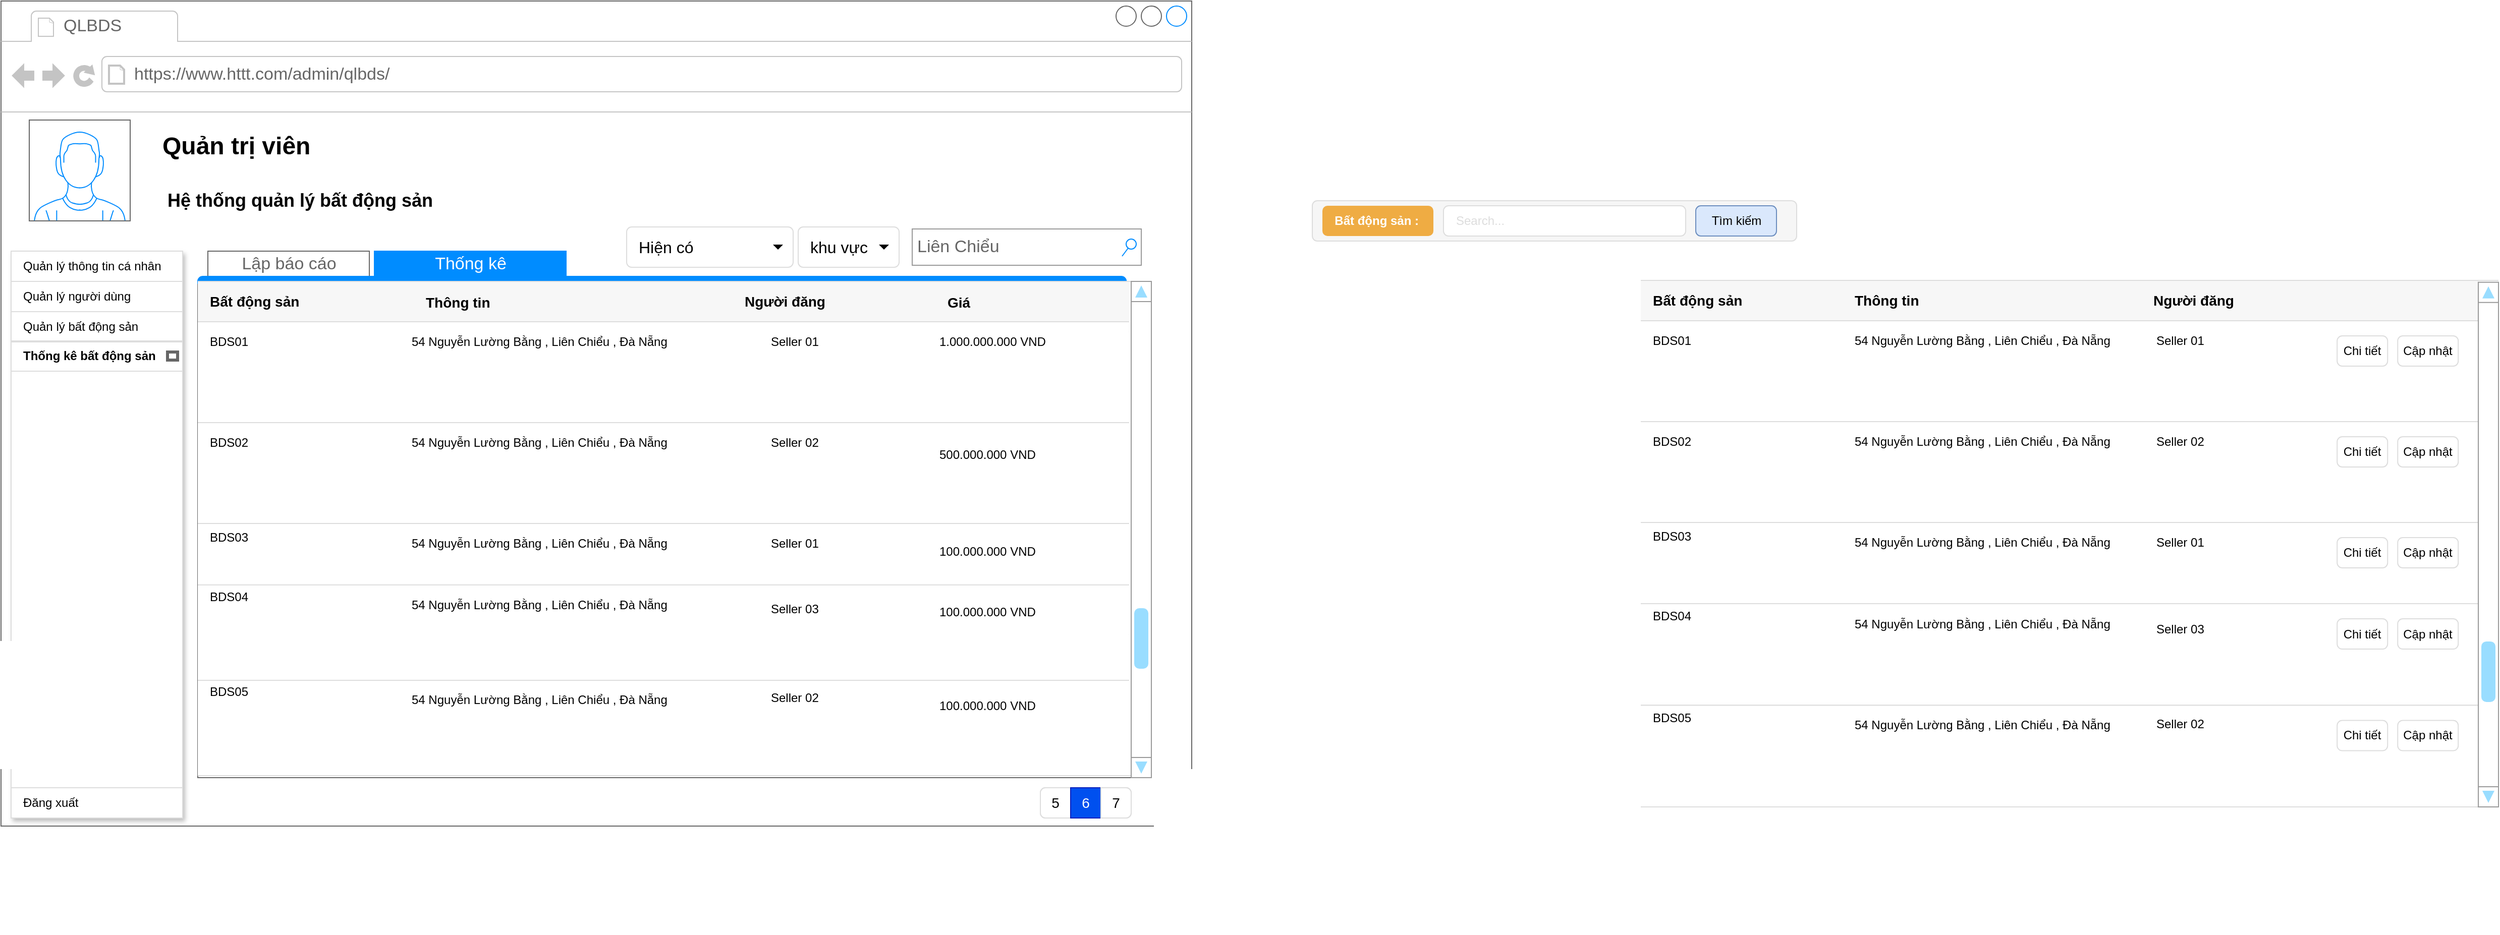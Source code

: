 <mxfile version="12.0.0" type="github" pages="4"><diagram id="yNhAHjonug2iVLOU2jRL" name="Page-1"><mxGraphModel dx="1408" dy="-321" grid="1" gridSize="10" guides="1" tooltips="1" connect="1" arrows="1" fold="1" page="1" pageScale="1" pageWidth="850" pageHeight="1100" math="0" shadow="0"><root><mxCell id="0"/><mxCell id="1" parent="0"/><mxCell id="cQHuq-D94m8ZexoejMSO-76" value="" style="strokeWidth=1;shadow=0;dashed=0;align=center;html=1;shape=mxgraph.mockup.containers.browserWindow;rSize=0;fillColor=#ffffff;strokeColor=#666666;strokeColor2=#008cff;strokeColor3=#c4c4c4;mainText=,;recursiveResize=0;" parent="1" vertex="1"><mxGeometry x="170" y="1210" width="1180" height="818" as="geometry"/></mxCell><mxCell id="GeGaPs5KwRUYjLaMe60Z-3" value="" style="strokeWidth=1;shadow=0;dashed=0;align=center;html=1;shape=mxgraph.mockup.containers.marginRect2;rectMarginTop=32;strokeColor=#666666;fillColor=#ffffff;gradientColor=none;fontSize=14;fontColor=#dddddd;" parent="cQHuq-D94m8ZexoejMSO-76" vertex="1"><mxGeometry x="195" y="248" width="945" height="522" as="geometry"/></mxCell><mxCell id="GeGaPs5KwRUYjLaMe60Z-4" value="Lập báo cáo" style="strokeColor=inherit;fillColor=inherit;gradientColor=inherit;strokeWidth=1;shadow=0;dashed=0;align=center;html=1;shape=mxgraph.mockup.containers.rrect;rSize=0;fontSize=17;fontColor=#666666;gradientColor=none;" parent="GeGaPs5KwRUYjLaMe60Z-3" vertex="1"><mxGeometry width="160" height="25" relative="1" as="geometry"><mxPoint x="10" as="offset"/></mxGeometry></mxCell><mxCell id="GeGaPs5KwRUYjLaMe60Z-5" value="Thống kê" style="strokeWidth=1;shadow=0;dashed=0;align=center;html=1;shape=mxgraph.mockup.containers.rrect;rSize=0;fontSize=17;fontColor=#ffffff;strokeColor=#008cff;fillColor=#008cff;" parent="GeGaPs5KwRUYjLaMe60Z-3" vertex="1"><mxGeometry width="190" height="25" relative="1" as="geometry"><mxPoint x="175" as="offset"/></mxGeometry></mxCell><mxCell id="GeGaPs5KwRUYjLaMe60Z-7" value="" style="strokeWidth=1;shadow=0;dashed=0;align=center;html=1;shape=mxgraph.mockup.containers.topButton;rSize=5;strokeColor=#008cff;fillColor=#008cff;gradientColor=none;resizeWidth=1;movable=0;deletable=1;" parent="GeGaPs5KwRUYjLaMe60Z-3" vertex="1"><mxGeometry width="920.132" height="7" relative="1" as="geometry"><mxPoint y="25" as="offset"/></mxGeometry></mxCell><mxCell id="GeGaPs5KwRUYjLaMe60Z-58" value="" style="html=1;shadow=0;dashed=0;shape=mxgraph.bootstrap.horLines;strokeColor=#dddddd;fillColor=#ffffff;" parent="GeGaPs5KwRUYjLaMe60Z-3" vertex="1"><mxGeometry y="30" width="945" height="490" as="geometry"/></mxCell><mxCell id="GeGaPs5KwRUYjLaMe60Z-59" value="" style="html=1;shadow=0;dashed=0;shape=mxgraph.bootstrap.horLines;strokeColor=inherit;fillColor=#000000;fillOpacity=3;resizeWidth=1;" parent="GeGaPs5KwRUYjLaMe60Z-58" vertex="1"><mxGeometry width="922.896" height="50" relative="1" as="geometry"/></mxCell><mxCell id="GeGaPs5KwRUYjLaMe60Z-60" value="Bất động sản" style="html=1;shadow=0;dashed=0;shape=mxgraph.bootstrap.rect;strokeColor=none;fillColor=none;fontSize=14;fontStyle=1;align=left;spacingLeft=10;whiteSpace=wrap;resizeHeight=1;" parent="GeGaPs5KwRUYjLaMe60Z-59" vertex="1"><mxGeometry width="200" height="40" relative="1" as="geometry"/></mxCell><mxCell id="GeGaPs5KwRUYjLaMe60Z-61" value="Thông tin" style="html=1;shadow=0;dashed=0;shape=mxgraph.bootstrap.rect;strokeColor=none;fillColor=none;fontSize=14;fontStyle=1;align=left;spacingLeft=10;whiteSpace=wrap;resizeWidth=1;resizeHeight=1;" parent="GeGaPs5KwRUYjLaMe60Z-59" vertex="1"><mxGeometry width="230.724" height="40" relative="1" as="geometry"><mxPoint x="214" y="1" as="offset"/></mxGeometry></mxCell><mxCell id="GeGaPs5KwRUYjLaMe60Z-62" value="Người đăng" style="html=1;shadow=0;dashed=0;shape=mxgraph.bootstrap.rect;strokeColor=none;fillColor=none;fontSize=14;fontStyle=1;align=left;spacingLeft=10;whiteSpace=wrap;resizeWidth=1;resizeHeight=1;" parent="GeGaPs5KwRUYjLaMe60Z-59" vertex="1"><mxGeometry x="329.606" y="-0.5" width="230.724" height="40" as="geometry"><mxPoint x="200" as="offset"/></mxGeometry></mxCell><mxCell id="qRyjuo0pzUSAepU8p5sj-114" value="Giá" style="html=1;shadow=0;dashed=0;shape=mxgraph.bootstrap.rect;strokeColor=none;fillColor=none;fontSize=14;fontStyle=1;align=left;spacingLeft=10;whiteSpace=wrap;resizeWidth=1;resizeHeight=1;" parent="GeGaPs5KwRUYjLaMe60Z-59" vertex="1"><mxGeometry x="516.5" width="230.724" height="40" as="geometry"><mxPoint x="214" y="1" as="offset"/></mxGeometry></mxCell><mxCell id="GeGaPs5KwRUYjLaMe60Z-63" value="" style="strokeColor=inherit;fillColor=inherit;gradientColor=inherit;html=1;shadow=0;dashed=0;shape=mxgraph.bootstrap.horLines;resizeWidth=1;" parent="GeGaPs5KwRUYjLaMe60Z-58" vertex="1"><mxGeometry width="922.896" height="100" relative="1" as="geometry"><mxPoint y="40" as="offset"/></mxGeometry></mxCell><mxCell id="GeGaPs5KwRUYjLaMe60Z-64" value="BDS01" style="html=1;shadow=0;dashed=0;shape=mxgraph.bootstrap.rect;strokeColor=none;fillColor=none;align=left;spacingLeft=10;whiteSpace=wrap;" parent="GeGaPs5KwRUYjLaMe60Z-63" vertex="1"><mxGeometry width="200" height="40" relative="1" as="geometry"/></mxCell><mxCell id="GeGaPs5KwRUYjLaMe60Z-65" value="54 Nguyễn Lường Bằng , Liên Chiểu , Đà Nẵng" style="html=1;shadow=0;dashed=0;shape=mxgraph.bootstrap.rect;strokeColor=none;fillColor=none;align=left;valign=top;spacingLeft=10;verticalAlign=top;spacingTop=6;whiteSpace=wrap;resizeWidth=1;" parent="GeGaPs5KwRUYjLaMe60Z-63" vertex="1"><mxGeometry width="296.645" height="100" relative="1" as="geometry"><mxPoint x="200" as="offset"/></mxGeometry></mxCell><mxCell id="GeGaPs5KwRUYjLaMe60Z-68" value="&lt;p style=&quot;line-height: 90%&quot;&gt;Seller 01&lt;/p&gt;" style="text;html=1;strokeColor=none;fillColor=none;align=left;verticalAlign=middle;whiteSpace=wrap;rounded=0;" parent="GeGaPs5KwRUYjLaMe60Z-63" vertex="1"><mxGeometry x="565.823" width="131.842" height="40" as="geometry"/></mxCell><mxCell id="qRyjuo0pzUSAepU8p5sj-115" value="&lt;p style=&quot;line-height: 90%&quot;&gt;1.000.000.000 VND&lt;/p&gt;" style="text;html=1;strokeColor=none;fillColor=none;align=left;verticalAlign=middle;whiteSpace=wrap;rounded=0;" parent="GeGaPs5KwRUYjLaMe60Z-63" vertex="1"><mxGeometry x="733.323" width="131.842" height="40" as="geometry"/></mxCell><mxCell id="GeGaPs5KwRUYjLaMe60Z-69" value="" style="strokeColor=inherit;fillColor=inherit;gradientColor=inherit;html=1;shadow=0;dashed=0;shape=mxgraph.bootstrap.horLines;resizeWidth=1;" parent="GeGaPs5KwRUYjLaMe60Z-58" vertex="1"><mxGeometry width="922.896" height="100" relative="1" as="geometry"><mxPoint y="140" as="offset"/></mxGeometry></mxCell><mxCell id="GeGaPs5KwRUYjLaMe60Z-70" value="BDS02" style="html=1;shadow=0;dashed=0;shape=mxgraph.bootstrap.rect;strokeColor=none;fillColor=none;align=left;spacingLeft=10;whiteSpace=wrap;" parent="GeGaPs5KwRUYjLaMe60Z-69" vertex="1"><mxGeometry width="200" height="40" relative="1" as="geometry"/></mxCell><mxCell id="GeGaPs5KwRUYjLaMe60Z-71" value="54 Nguyễn Lường Bằng , Liên Chiểu , Đà Nẵng" style="html=1;shadow=0;dashed=0;shape=mxgraph.bootstrap.rect;strokeColor=none;fillColor=none;align=left;valign=top;spacingLeft=10;verticalAlign=top;spacingTop=6;whiteSpace=wrap;resizeWidth=1;" parent="GeGaPs5KwRUYjLaMe60Z-69" vertex="1"><mxGeometry width="296.645" height="100" relative="1" as="geometry"><mxPoint x="200" as="offset"/></mxGeometry></mxCell><mxCell id="GeGaPs5KwRUYjLaMe60Z-74" value="&lt;p style=&quot;line-height: 90%&quot;&gt;Seller 02&lt;/p&gt;" style="text;html=1;strokeColor=none;fillColor=none;align=left;verticalAlign=middle;whiteSpace=wrap;rounded=0;" parent="GeGaPs5KwRUYjLaMe60Z-69" vertex="1"><mxGeometry x="565.823" width="131.842" height="40" as="geometry"/></mxCell><mxCell id="qRyjuo0pzUSAepU8p5sj-116" value="&lt;p style=&quot;line-height: 90%&quot;&gt;500.000.000 VND&lt;/p&gt;" style="text;html=1;strokeColor=none;fillColor=none;align=left;verticalAlign=middle;whiteSpace=wrap;rounded=0;" parent="GeGaPs5KwRUYjLaMe60Z-69" vertex="1"><mxGeometry x="733.323" y="12" width="131.842" height="40" as="geometry"/></mxCell><mxCell id="GeGaPs5KwRUYjLaMe60Z-75" value="" style="strokeColor=inherit;fillColor=inherit;gradientColor=inherit;html=1;shadow=0;dashed=0;shape=mxgraph.bootstrap.horLines;resizeWidth=1;" parent="GeGaPs5KwRUYjLaMe60Z-58" vertex="1"><mxGeometry width="922.896" height="110" relative="1" as="geometry"><mxPoint y="240" as="offset"/></mxGeometry></mxCell><mxCell id="GeGaPs5KwRUYjLaMe60Z-76" value="BDS03" style="html=1;shadow=0;dashed=0;shape=mxgraph.bootstrap.rect;strokeColor=none;fillColor=none;align=left;spacingLeft=10;whiteSpace=wrap;" parent="GeGaPs5KwRUYjLaMe60Z-75" vertex="1"><mxGeometry width="230.724" height="27.5" as="geometry"/></mxCell><mxCell id="GeGaPs5KwRUYjLaMe60Z-77" value="54 Nguyễn Lường Bằng , Liên Chiểu , Đà Nẵng" style="html=1;shadow=0;dashed=0;shape=mxgraph.bootstrap.rect;strokeColor=none;fillColor=none;align=left;valign=top;spacingLeft=10;verticalAlign=top;spacingTop=6;whiteSpace=wrap;resizeWidth=1;" parent="GeGaPs5KwRUYjLaMe60Z-75" vertex="1"><mxGeometry width="296.645" height="160" relative="1" as="geometry"><mxPoint x="200" as="offset"/></mxGeometry></mxCell><mxCell id="GeGaPs5KwRUYjLaMe60Z-80" value="&lt;p style=&quot;line-height: 90%&quot;&gt;Seller 01&lt;/p&gt;" style="text;html=1;strokeColor=none;fillColor=none;align=left;verticalAlign=middle;whiteSpace=wrap;rounded=0;" parent="GeGaPs5KwRUYjLaMe60Z-75" vertex="1"><mxGeometry x="565.823" width="131.842" height="40" as="geometry"/></mxCell><mxCell id="qRyjuo0pzUSAepU8p5sj-117" value="&lt;p style=&quot;line-height: 90%&quot;&gt;100.000.000 VND&lt;/p&gt;" style="text;html=1;strokeColor=none;fillColor=none;align=left;verticalAlign=middle;whiteSpace=wrap;rounded=0;" parent="GeGaPs5KwRUYjLaMe60Z-75" vertex="1"><mxGeometry x="733.323" y="7.5" width="131.842" height="40" as="geometry"/></mxCell><mxCell id="GeGaPs5KwRUYjLaMe60Z-81" value="&lt;span style=&quot;font-family: &amp;#34;helvetica&amp;#34; , &amp;#34;arial&amp;#34; , sans-serif ; font-size: 0px&quot;&gt;%3CmxGraphModel%3E%3Croot%3E%3CmxCell%20id%3D%220%22%2F%3E%3CmxCell%20id%3D%221%22%20parent%3D%220%22%2F%3E%3CmxCell%20id%3D%222%22%20value%3D%22%22%20style%3D%22strokeColor%3Dinherit%3BfillColor%3Dinherit%3BgradientColor%3Dinherit%3Bhtml%3D1%3Bshadow%3D0%3Bdashed%3D0%3Bshape%3Dmxgraph.bootstrap.horLines%3BresizeWidth%3D1%3B%22%20vertex%3D%221%22%20parent%3D%221%22%3E%3CmxGeometry%20x%3D%22370%22%20y%3D%221900%22%20width%3D%22840%22%20height%3D%22110%22%20as%3D%22geometry%22%3E%3CmxPoint%20y%3D%22270%22%20as%3D%22offset%22%2F%3E%3C%2FmxGeometry%3E%3C%2FmxCell%3E%3CmxCell%20id%3D%223%22%20value%3D%22BDS03%22%20style%3D%22html%3D1%3Bshadow%3D0%3Bdashed%3D0%3Bshape%3Dmxgraph.bootstrap.rect%3BstrokeColor%3Dnone%3BfillColor%3Dnone%3Balign%3Dleft%3BspacingLeft%3D10%3BwhiteSpace%3Dwrap%3B%22%20vertex%3D%221%22%20parent%3D%222%22%3E%3CmxGeometry%20width%3D%22210%22%20height%3D%2227.5%22%20as%3D%22geometry%22%2F%3E%3C%2FmxCell%3E%3CmxCell%20id%3D%224%22%20value%3D%2254%20Nguy%E1%BB%85n%20L%C6%B0%E1%BB%9Dng%20B%E1%BA%B1ng%20%2C%20Li%C3%AAn%20Chi%E1%BB%83u%20%2C%20%C4%90%C3%A0%20N%E1%BA%B5ng%22%20style%3D%22html%3D1%3Bshadow%3D0%3Bdashed%3D0%3Bshape%3Dmxgraph.bootstrap.rect%3BstrokeColor%3Dnone%3BfillColor%3Dnone%3Balign%3Dleft%3Bvalign%3Dtop%3BspacingLeft%3D10%3BverticalAlign%3Dtop%3BspacingTop%3D6%3BwhiteSpace%3Dwrap%3BresizeWidth%3D1%3B%22%20vertex%3D%221%22%20parent%3D%222%22%3E%3CmxGeometry%20width%3D%22270%22%20height%3D%22160%22%20relative%3D%221%22%20as%3D%22geometry%22%3E%3CmxPoint%20x%3D%22200%22%20as%3D%22offset%22%2F%3E%3C%2FmxGeometry%3E%3C%2FmxCell%3E%3CmxCell%20id%3D%225%22%20value%3D%22Edit%22%20style%3D%22html%3D1%3Bshadow%3D0%3Bdashed%3D0%3Bshape%3Dmxgraph.bootstrap.rrect%3BrSize%3D5%3BstrokeColor%3D%23dddddd%3BfillColor%3D%23ffffff%3BwhiteSpace%3Dwrap%3B%22%20vertex%3D%221%22%20parent%3D%222%22%3E%3CmxGeometry%20x%3D%221%22%20width%3D%2250%22%20height%3D%2230%22%20relative%3D%221%22%20as%3D%22geometry%22%3E%3CmxPoint%20x%3D%22-140%22%20y%3D%2215%22%20as%3D%22offset%22%2F%3E%3C%2FmxGeometry%3E%3C%2FmxCell%3E%3CmxCell%20id%3D%226%22%20value%3D%22Delete%22%20style%3D%22html%3D1%3Bshadow%3D0%3Bdashed%3D0%3Bshape%3Dmxgraph.bootstrap.rrect%3BrSize%3D5%3BstrokeColor%3D%23dddddd%3BfillColor%3D%23ffffff%3BwhiteSpace%3Dwrap%3B%22%20vertex%3D%221%22%20parent%3D%222%22%3E%3CmxGeometry%20x%3D%221%22%20width%3D%2260%22%20height%3D%2230%22%20relative%3D%221%22%20as%3D%22geometry%22%3E%3CmxPoint%20x%3D%22-80%22%20y%3D%2215%22%20as%3D%22offset%22%2F%3E%3C%2FmxGeometry%3E%3C%2FmxCell%3E%3C%2Froot%3E%3C%2FmxGraphModel%3E&lt;/span&gt;" style="strokeColor=inherit;fillColor=inherit;gradientColor=inherit;html=1;shadow=0;dashed=0;shape=mxgraph.bootstrap.horLines;resizeWidth=1;" parent="GeGaPs5KwRUYjLaMe60Z-58" vertex="1"><mxGeometry y="300.877" width="922.896" height="94.561" as="geometry"><mxPoint y="270" as="offset"/></mxGeometry></mxCell><mxCell id="GeGaPs5KwRUYjLaMe60Z-82" value="BDS04" style="html=1;shadow=0;dashed=0;shape=mxgraph.bootstrap.rect;strokeColor=none;fillColor=none;align=left;spacingLeft=10;whiteSpace=wrap;" parent="GeGaPs5KwRUYjLaMe60Z-81" vertex="1"><mxGeometry width="230.724" height="23.64" as="geometry"/></mxCell><mxCell id="GeGaPs5KwRUYjLaMe60Z-83" value="54 Nguyễn Lường Bằng , Liên Chiểu , Đà Nẵng" style="html=1;shadow=0;dashed=0;shape=mxgraph.bootstrap.rect;strokeColor=none;fillColor=none;align=left;valign=top;spacingLeft=10;verticalAlign=top;spacingTop=6;whiteSpace=wrap;resizeWidth=1;" parent="GeGaPs5KwRUYjLaMe60Z-81" vertex="1"><mxGeometry width="296.645" height="160" relative="1" as="geometry"><mxPoint x="200" as="offset"/></mxGeometry></mxCell><mxCell id="GeGaPs5KwRUYjLaMe60Z-86" value="&lt;p style=&quot;line-height: 90%&quot;&gt;Seller 03&lt;/p&gt;" style="text;html=1;strokeColor=none;fillColor=none;align=left;verticalAlign=middle;whiteSpace=wrap;rounded=0;" parent="GeGaPs5KwRUYjLaMe60Z-81" vertex="1"><mxGeometry x="565.823" y="6.447" width="131.842" height="34.386" as="geometry"/></mxCell><mxCell id="qRyjuo0pzUSAepU8p5sj-118" value="&lt;p style=&quot;line-height: 90%&quot;&gt;100.000.000 VND&lt;/p&gt;" style="text;html=1;strokeColor=none;fillColor=none;align=left;verticalAlign=middle;whiteSpace=wrap;rounded=0;" parent="GeGaPs5KwRUYjLaMe60Z-81" vertex="1"><mxGeometry x="733.323" y="7.123" width="131.842" height="40" as="geometry"/></mxCell><mxCell id="GeGaPs5KwRUYjLaMe60Z-87" value="" style="strokeColor=inherit;fillColor=inherit;gradientColor=inherit;html=1;shadow=0;dashed=0;shape=mxgraph.bootstrap.horLines;resizeWidth=1;" parent="GeGaPs5KwRUYjLaMe60Z-58" vertex="1"><mxGeometry y="395.439" width="922.896" height="94.561" as="geometry"><mxPoint y="270" as="offset"/></mxGeometry></mxCell><mxCell id="GeGaPs5KwRUYjLaMe60Z-88" value="BDS05" style="html=1;shadow=0;dashed=0;shape=mxgraph.bootstrap.rect;strokeColor=none;fillColor=none;align=left;spacingLeft=10;whiteSpace=wrap;" parent="GeGaPs5KwRUYjLaMe60Z-87" vertex="1"><mxGeometry width="230.724" height="23.64" as="geometry"/></mxCell><mxCell id="GeGaPs5KwRUYjLaMe60Z-89" value="54 Nguyễn Lường Bằng , Liên Chiểu , Đà Nẵng" style="html=1;shadow=0;dashed=0;shape=mxgraph.bootstrap.rect;strokeColor=none;fillColor=none;align=left;valign=top;spacingLeft=10;verticalAlign=top;spacingTop=6;whiteSpace=wrap;resizeWidth=1;" parent="GeGaPs5KwRUYjLaMe60Z-87" vertex="1"><mxGeometry width="296.645" height="160" relative="1" as="geometry"><mxPoint x="200" as="offset"/></mxGeometry></mxCell><mxCell id="GeGaPs5KwRUYjLaMe60Z-92" value="&lt;p style=&quot;line-height: 90%&quot;&gt;Seller 02&lt;/p&gt;" style="text;html=1;strokeColor=none;fillColor=none;align=left;verticalAlign=middle;whiteSpace=wrap;rounded=0;" parent="GeGaPs5KwRUYjLaMe60Z-87" vertex="1"><mxGeometry x="565.823" width="131.842" height="34.386" as="geometry"/></mxCell><mxCell id="qRyjuo0pzUSAepU8p5sj-119" value="&lt;p style=&quot;line-height: 90%&quot;&gt;100.000.000 VND&lt;/p&gt;" style="text;html=1;strokeColor=none;fillColor=none;align=left;verticalAlign=middle;whiteSpace=wrap;rounded=0;" parent="GeGaPs5KwRUYjLaMe60Z-87" vertex="1"><mxGeometry x="733.323" y="5.061" width="131.842" height="40" as="geometry"/></mxCell><mxCell id="cQHuq-D94m8ZexoejMSO-77" value="QLBDS" style="strokeWidth=1;shadow=0;dashed=0;align=center;html=1;shape=mxgraph.mockup.containers.anchor;fontSize=17;fontColor=#666666;align=left;" parent="cQHuq-D94m8ZexoejMSO-76" vertex="1"><mxGeometry x="60" y="12" width="110" height="26" as="geometry"/></mxCell><mxCell id="cQHuq-D94m8ZexoejMSO-78" value="https://www.httt.com/admin/qlbds/" style="strokeWidth=1;shadow=0;dashed=0;align=center;html=1;shape=mxgraph.mockup.containers.anchor;rSize=0;fontSize=17;fontColor=#666666;align=left;" parent="cQHuq-D94m8ZexoejMSO-76" vertex="1"><mxGeometry x="130" y="60" width="250" height="26" as="geometry"/></mxCell><mxCell id="cQHuq-D94m8ZexoejMSO-81" value="" style="html=1;shadow=0;dashed=0;shape=mxgraph.bootstrap.rrect;rSize=5;fillColor=#f6f6f6;strokeColor=#dddddd;" parent="cQHuq-D94m8ZexoejMSO-76" vertex="1"><mxGeometry x="1299.5" y="198" width="480" height="40" as="geometry"/></mxCell><mxCell id="cQHuq-D94m8ZexoejMSO-83" value="Search..." style="html=1;shadow=0;dashed=0;shape=mxgraph.bootstrap.rrect;rSize=5;strokeColor=#dddddd;fontColor=#dddddd;align=left;spacingLeft=10;whiteSpace=wrap;resizeHeight=1;" parent="cQHuq-D94m8ZexoejMSO-81" vertex="1"><mxGeometry width="240" height="30" relative="1" as="geometry"><mxPoint x="130" y="5" as="offset"/></mxGeometry></mxCell><mxCell id="cQHuq-D94m8ZexoejMSO-84" value="Tìm kiếm" style="html=1;shadow=0;dashed=0;shape=mxgraph.bootstrap.rrect;rSize=5;strokeColor=#6c8ebf;whiteSpace=wrap;resizeHeight=1;fillColor=#dae8fc;" parent="cQHuq-D94m8ZexoejMSO-81" vertex="1"><mxGeometry width="80" height="30" relative="1" as="geometry"><mxPoint x="380" y="5" as="offset"/></mxGeometry></mxCell><mxCell id="cQHuq-D94m8ZexoejMSO-86" value="Bất động sản :&amp;nbsp;" style="html=1;shadow=0;dashed=0;shape=mxgraph.bootstrap.rrect;align=center;rSize=5;strokeColor=none;fillColor=#EFAC43;fontColor=#ffffff;fontStyle=1;whiteSpace=wrap;" parent="cQHuq-D94m8ZexoejMSO-81" vertex="1"><mxGeometry x="10" y="5" width="110" height="30" as="geometry"/></mxCell><mxCell id="cQHuq-D94m8ZexoejMSO-97" value="" style="html=1;shadow=0;dashed=0;shape=mxgraph.bootstrap.horLines;strokeColor=#dddddd;fillColor=#ffffff;" parent="cQHuq-D94m8ZexoejMSO-76" vertex="1"><mxGeometry x="1625" y="277" width="850" height="522" as="geometry"/></mxCell><mxCell id="cQHuq-D94m8ZexoejMSO-98" value="" style="html=1;shadow=0;dashed=0;shape=mxgraph.bootstrap.horLines;strokeColor=inherit;fillColor=#000000;fillOpacity=3;resizeWidth=1;" parent="cQHuq-D94m8ZexoejMSO-97" vertex="1"><mxGeometry width="830.118" height="50" relative="1" as="geometry"/></mxCell><mxCell id="cQHuq-D94m8ZexoejMSO-99" value="Bất động sản" style="html=1;shadow=0;dashed=0;shape=mxgraph.bootstrap.rect;strokeColor=none;fillColor=none;fontSize=14;fontStyle=1;align=left;spacingLeft=10;whiteSpace=wrap;resizeHeight=1;" parent="cQHuq-D94m8ZexoejMSO-98" vertex="1"><mxGeometry width="200" height="40" relative="1" as="geometry"/></mxCell><mxCell id="cQHuq-D94m8ZexoejMSO-100" value="Thông tin" style="html=1;shadow=0;dashed=0;shape=mxgraph.bootstrap.rect;strokeColor=none;fillColor=none;fontSize=14;fontStyle=1;align=left;spacingLeft=10;whiteSpace=wrap;resizeWidth=1;resizeHeight=1;" parent="cQHuq-D94m8ZexoejMSO-98" vertex="1"><mxGeometry width="207.529" height="40" relative="1" as="geometry"><mxPoint x="200" as="offset"/></mxGeometry></mxCell><mxCell id="cQHuq-D94m8ZexoejMSO-168" value="Người đăng" style="html=1;shadow=0;dashed=0;shape=mxgraph.bootstrap.rect;strokeColor=none;fillColor=none;fontSize=14;fontStyle=1;align=left;spacingLeft=10;whiteSpace=wrap;resizeWidth=1;resizeHeight=1;" parent="cQHuq-D94m8ZexoejMSO-98" vertex="1"><mxGeometry x="296.471" y="-0.5" width="207.529" height="40" as="geometry"><mxPoint x="200" as="offset"/></mxGeometry></mxCell><mxCell id="cQHuq-D94m8ZexoejMSO-101" value="" style="strokeColor=inherit;fillColor=inherit;gradientColor=inherit;html=1;shadow=0;dashed=0;shape=mxgraph.bootstrap.horLines;resizeWidth=1;" parent="cQHuq-D94m8ZexoejMSO-97" vertex="1"><mxGeometry width="830.118" height="100" relative="1" as="geometry"><mxPoint y="40" as="offset"/></mxGeometry></mxCell><mxCell id="cQHuq-D94m8ZexoejMSO-102" value="BDS01" style="html=1;shadow=0;dashed=0;shape=mxgraph.bootstrap.rect;strokeColor=none;fillColor=none;align=left;spacingLeft=10;whiteSpace=wrap;" parent="cQHuq-D94m8ZexoejMSO-101" vertex="1"><mxGeometry width="200" height="40" relative="1" as="geometry"/></mxCell><mxCell id="cQHuq-D94m8ZexoejMSO-103" value="54 Nguyễn Lường Bằng , Liên Chiểu , Đà Nẵng" style="html=1;shadow=0;dashed=0;shape=mxgraph.bootstrap.rect;strokeColor=none;fillColor=none;align=left;valign=top;spacingLeft=10;verticalAlign=top;spacingTop=6;whiteSpace=wrap;resizeWidth=1;" parent="cQHuq-D94m8ZexoejMSO-101" vertex="1"><mxGeometry width="266.824" height="100" relative="1" as="geometry"><mxPoint x="200" as="offset"/></mxGeometry></mxCell><mxCell id="cQHuq-D94m8ZexoejMSO-104" value="Chi tiết" style="html=1;shadow=0;dashed=0;shape=mxgraph.bootstrap.rrect;rSize=5;strokeColor=#dddddd;fillColor=#ffffff;whiteSpace=wrap;" parent="cQHuq-D94m8ZexoejMSO-101" vertex="1"><mxGeometry x="1" width="50" height="30" relative="1" as="geometry"><mxPoint x="-140" y="15" as="offset"/></mxGeometry></mxCell><mxCell id="cQHuq-D94m8ZexoejMSO-105" value="Cập nhật" style="html=1;shadow=0;dashed=0;shape=mxgraph.bootstrap.rrect;rSize=5;strokeColor=#dddddd;fillColor=#ffffff;whiteSpace=wrap;" parent="cQHuq-D94m8ZexoejMSO-101" vertex="1"><mxGeometry x="1" width="60" height="30" relative="1" as="geometry"><mxPoint x="-80" y="15" as="offset"/></mxGeometry></mxCell><mxCell id="cQHuq-D94m8ZexoejMSO-221" value="&lt;p style=&quot;line-height: 90%&quot;&gt;Seller 01&lt;/p&gt;" style="text;html=1;strokeColor=none;fillColor=none;align=left;verticalAlign=middle;whiteSpace=wrap;rounded=0;" parent="cQHuq-D94m8ZexoejMSO-101" vertex="1"><mxGeometry x="508.941" width="118.588" height="40" as="geometry"/></mxCell><mxCell id="cQHuq-D94m8ZexoejMSO-106" value="" style="strokeColor=inherit;fillColor=inherit;gradientColor=inherit;html=1;shadow=0;dashed=0;shape=mxgraph.bootstrap.horLines;resizeWidth=1;" parent="cQHuq-D94m8ZexoejMSO-97" vertex="1"><mxGeometry width="830.118" height="100" relative="1" as="geometry"><mxPoint y="140" as="offset"/></mxGeometry></mxCell><mxCell id="cQHuq-D94m8ZexoejMSO-107" value="BDS02" style="html=1;shadow=0;dashed=0;shape=mxgraph.bootstrap.rect;strokeColor=none;fillColor=none;align=left;spacingLeft=10;whiteSpace=wrap;" parent="cQHuq-D94m8ZexoejMSO-106" vertex="1"><mxGeometry width="200" height="40" relative="1" as="geometry"/></mxCell><mxCell id="cQHuq-D94m8ZexoejMSO-108" value="54 Nguyễn Lường Bằng , Liên Chiểu , Đà Nẵng" style="html=1;shadow=0;dashed=0;shape=mxgraph.bootstrap.rect;strokeColor=none;fillColor=none;align=left;valign=top;spacingLeft=10;verticalAlign=top;spacingTop=6;whiteSpace=wrap;resizeWidth=1;" parent="cQHuq-D94m8ZexoejMSO-106" vertex="1"><mxGeometry width="266.824" height="100" relative="1" as="geometry"><mxPoint x="200" as="offset"/></mxGeometry></mxCell><mxCell id="cQHuq-D94m8ZexoejMSO-109" value="Chi tiết" style="html=1;shadow=0;dashed=0;shape=mxgraph.bootstrap.rrect;rSize=5;strokeColor=#dddddd;fillColor=#ffffff;whiteSpace=wrap;" parent="cQHuq-D94m8ZexoejMSO-106" vertex="1"><mxGeometry x="1" width="50" height="30" relative="1" as="geometry"><mxPoint x="-140" y="15" as="offset"/></mxGeometry></mxCell><mxCell id="cQHuq-D94m8ZexoejMSO-110" value="Cập nhật" style="html=1;shadow=0;dashed=0;shape=mxgraph.bootstrap.rrect;rSize=5;strokeColor=#dddddd;fillColor=#ffffff;whiteSpace=wrap;" parent="cQHuq-D94m8ZexoejMSO-106" vertex="1"><mxGeometry x="1" width="60" height="30" relative="1" as="geometry"><mxPoint x="-80" y="15" as="offset"/></mxGeometry></mxCell><mxCell id="cQHuq-D94m8ZexoejMSO-222" value="&lt;p style=&quot;line-height: 90%&quot;&gt;Seller 02&lt;/p&gt;" style="text;html=1;strokeColor=none;fillColor=none;align=left;verticalAlign=middle;whiteSpace=wrap;rounded=0;" parent="cQHuq-D94m8ZexoejMSO-106" vertex="1"><mxGeometry x="508.941" width="118.588" height="40" as="geometry"/></mxCell><mxCell id="cQHuq-D94m8ZexoejMSO-111" value="" style="strokeColor=inherit;fillColor=inherit;gradientColor=inherit;html=1;shadow=0;dashed=0;shape=mxgraph.bootstrap.horLines;resizeWidth=1;" parent="cQHuq-D94m8ZexoejMSO-97" vertex="1"><mxGeometry width="830.118" height="110" relative="1" as="geometry"><mxPoint y="240" as="offset"/></mxGeometry></mxCell><mxCell id="cQHuq-D94m8ZexoejMSO-112" value="BDS03" style="html=1;shadow=0;dashed=0;shape=mxgraph.bootstrap.rect;strokeColor=none;fillColor=none;align=left;spacingLeft=10;whiteSpace=wrap;" parent="cQHuq-D94m8ZexoejMSO-111" vertex="1"><mxGeometry width="207.529" height="27.5" as="geometry"/></mxCell><mxCell id="cQHuq-D94m8ZexoejMSO-113" value="54 Nguyễn Lường Bằng , Liên Chiểu , Đà Nẵng" style="html=1;shadow=0;dashed=0;shape=mxgraph.bootstrap.rect;strokeColor=none;fillColor=none;align=left;valign=top;spacingLeft=10;verticalAlign=top;spacingTop=6;whiteSpace=wrap;resizeWidth=1;" parent="cQHuq-D94m8ZexoejMSO-111" vertex="1"><mxGeometry width="266.824" height="160" relative="1" as="geometry"><mxPoint x="200" as="offset"/></mxGeometry></mxCell><mxCell id="cQHuq-D94m8ZexoejMSO-114" value="Chi tiết" style="html=1;shadow=0;dashed=0;shape=mxgraph.bootstrap.rrect;rSize=5;strokeColor=#dddddd;fillColor=#ffffff;whiteSpace=wrap;" parent="cQHuq-D94m8ZexoejMSO-111" vertex="1"><mxGeometry x="1" width="50" height="30" relative="1" as="geometry"><mxPoint x="-140" y="15" as="offset"/></mxGeometry></mxCell><mxCell id="cQHuq-D94m8ZexoejMSO-115" value="Cập nhật" style="html=1;shadow=0;dashed=0;shape=mxgraph.bootstrap.rrect;rSize=5;strokeColor=#dddddd;fillColor=#ffffff;whiteSpace=wrap;" parent="cQHuq-D94m8ZexoejMSO-111" vertex="1"><mxGeometry x="1" width="60" height="30" relative="1" as="geometry"><mxPoint x="-80" y="15" as="offset"/></mxGeometry></mxCell><mxCell id="cQHuq-D94m8ZexoejMSO-223" value="&lt;p style=&quot;line-height: 90%&quot;&gt;Seller 01&lt;/p&gt;" style="text;html=1;strokeColor=none;fillColor=none;align=left;verticalAlign=middle;whiteSpace=wrap;rounded=0;" parent="cQHuq-D94m8ZexoejMSO-111" vertex="1"><mxGeometry x="508.941" width="118.588" height="40" as="geometry"/></mxCell><mxCell id="cQHuq-D94m8ZexoejMSO-169" value="&lt;span style=&quot;font-family: &amp;#34;helvetica&amp;#34; , &amp;#34;arial&amp;#34; , sans-serif ; font-size: 0px&quot;&gt;%3CmxGraphModel%3E%3Croot%3E%3CmxCell%20id%3D%220%22%2F%3E%3CmxCell%20id%3D%221%22%20parent%3D%220%22%2F%3E%3CmxCell%20id%3D%222%22%20value%3D%22%22%20style%3D%22strokeColor%3Dinherit%3BfillColor%3Dinherit%3BgradientColor%3Dinherit%3Bhtml%3D1%3Bshadow%3D0%3Bdashed%3D0%3Bshape%3Dmxgraph.bootstrap.horLines%3BresizeWidth%3D1%3B%22%20vertex%3D%221%22%20parent%3D%221%22%3E%3CmxGeometry%20x%3D%22370%22%20y%3D%221900%22%20width%3D%22840%22%20height%3D%22110%22%20as%3D%22geometry%22%3E%3CmxPoint%20y%3D%22270%22%20as%3D%22offset%22%2F%3E%3C%2FmxGeometry%3E%3C%2FmxCell%3E%3CmxCell%20id%3D%223%22%20value%3D%22BDS03%22%20style%3D%22html%3D1%3Bshadow%3D0%3Bdashed%3D0%3Bshape%3Dmxgraph.bootstrap.rect%3BstrokeColor%3Dnone%3BfillColor%3Dnone%3Balign%3Dleft%3BspacingLeft%3D10%3BwhiteSpace%3Dwrap%3B%22%20vertex%3D%221%22%20parent%3D%222%22%3E%3CmxGeometry%20width%3D%22210%22%20height%3D%2227.5%22%20as%3D%22geometry%22%2F%3E%3C%2FmxCell%3E%3CmxCell%20id%3D%224%22%20value%3D%2254%20Nguy%E1%BB%85n%20L%C6%B0%E1%BB%9Dng%20B%E1%BA%B1ng%20%2C%20Li%C3%AAn%20Chi%E1%BB%83u%20%2C%20%C4%90%C3%A0%20N%E1%BA%B5ng%22%20style%3D%22html%3D1%3Bshadow%3D0%3Bdashed%3D0%3Bshape%3Dmxgraph.bootstrap.rect%3BstrokeColor%3Dnone%3BfillColor%3Dnone%3Balign%3Dleft%3Bvalign%3Dtop%3BspacingLeft%3D10%3BverticalAlign%3Dtop%3BspacingTop%3D6%3BwhiteSpace%3Dwrap%3BresizeWidth%3D1%3B%22%20vertex%3D%221%22%20parent%3D%222%22%3E%3CmxGeometry%20width%3D%22270%22%20height%3D%22160%22%20relative%3D%221%22%20as%3D%22geometry%22%3E%3CmxPoint%20x%3D%22200%22%20as%3D%22offset%22%2F%3E%3C%2FmxGeometry%3E%3C%2FmxCell%3E%3CmxCell%20id%3D%225%22%20value%3D%22Edit%22%20style%3D%22html%3D1%3Bshadow%3D0%3Bdashed%3D0%3Bshape%3Dmxgraph.bootstrap.rrect%3BrSize%3D5%3BstrokeColor%3D%23dddddd%3BfillColor%3D%23ffffff%3BwhiteSpace%3Dwrap%3B%22%20vertex%3D%221%22%20parent%3D%222%22%3E%3CmxGeometry%20x%3D%221%22%20width%3D%2250%22%20height%3D%2230%22%20relative%3D%221%22%20as%3D%22geometry%22%3E%3CmxPoint%20x%3D%22-140%22%20y%3D%2215%22%20as%3D%22offset%22%2F%3E%3C%2FmxGeometry%3E%3C%2FmxCell%3E%3CmxCell%20id%3D%226%22%20value%3D%22Delete%22%20style%3D%22html%3D1%3Bshadow%3D0%3Bdashed%3D0%3Bshape%3Dmxgraph.bootstrap.rrect%3BrSize%3D5%3BstrokeColor%3D%23dddddd%3BfillColor%3D%23ffffff%3BwhiteSpace%3Dwrap%3B%22%20vertex%3D%221%22%20parent%3D%222%22%3E%3CmxGeometry%20x%3D%221%22%20width%3D%2260%22%20height%3D%2230%22%20relative%3D%221%22%20as%3D%22geometry%22%3E%3CmxPoint%20x%3D%22-80%22%20y%3D%2215%22%20as%3D%22offset%22%2F%3E%3C%2FmxGeometry%3E%3C%2FmxCell%3E%3C%2Froot%3E%3C%2FmxGraphModel%3E&lt;/span&gt;" style="strokeColor=inherit;fillColor=inherit;gradientColor=inherit;html=1;shadow=0;dashed=0;shape=mxgraph.bootstrap.horLines;resizeWidth=1;" parent="cQHuq-D94m8ZexoejMSO-97" vertex="1"><mxGeometry y="320.526" width="830.118" height="100.737" as="geometry"><mxPoint y="270" as="offset"/></mxGeometry></mxCell><mxCell id="cQHuq-D94m8ZexoejMSO-170" value="BDS04" style="html=1;shadow=0;dashed=0;shape=mxgraph.bootstrap.rect;strokeColor=none;fillColor=none;align=left;spacingLeft=10;whiteSpace=wrap;" parent="cQHuq-D94m8ZexoejMSO-169" vertex="1"><mxGeometry width="207.529" height="25.184" as="geometry"/></mxCell><mxCell id="cQHuq-D94m8ZexoejMSO-171" value="54 Nguyễn Lường Bằng , Liên Chiểu , Đà Nẵng" style="html=1;shadow=0;dashed=0;shape=mxgraph.bootstrap.rect;strokeColor=none;fillColor=none;align=left;valign=top;spacingLeft=10;verticalAlign=top;spacingTop=6;whiteSpace=wrap;resizeWidth=1;" parent="cQHuq-D94m8ZexoejMSO-169" vertex="1"><mxGeometry width="266.824" height="160" relative="1" as="geometry"><mxPoint x="200" as="offset"/></mxGeometry></mxCell><mxCell id="cQHuq-D94m8ZexoejMSO-172" value="Chi tiết" style="html=1;shadow=0;dashed=0;shape=mxgraph.bootstrap.rrect;rSize=5;strokeColor=#dddddd;fillColor=#ffffff;whiteSpace=wrap;" parent="cQHuq-D94m8ZexoejMSO-169" vertex="1"><mxGeometry x="1" width="50" height="30" relative="1" as="geometry"><mxPoint x="-140" y="15" as="offset"/></mxGeometry></mxCell><mxCell id="cQHuq-D94m8ZexoejMSO-173" value="Cập nhật" style="html=1;shadow=0;dashed=0;shape=mxgraph.bootstrap.rrect;rSize=5;strokeColor=#dddddd;fillColor=#ffffff;whiteSpace=wrap;" parent="cQHuq-D94m8ZexoejMSO-169" vertex="1"><mxGeometry x="1" width="60" height="30" relative="1" as="geometry"><mxPoint x="-80" y="15" as="offset"/></mxGeometry></mxCell><mxCell id="cQHuq-D94m8ZexoejMSO-224" value="&lt;p style=&quot;line-height: 90%&quot;&gt;Seller 03&lt;/p&gt;" style="text;html=1;strokeColor=none;fillColor=none;align=left;verticalAlign=middle;whiteSpace=wrap;rounded=0;" parent="cQHuq-D94m8ZexoejMSO-169" vertex="1"><mxGeometry x="508.941" y="6.868" width="118.588" height="36.632" as="geometry"/></mxCell><mxCell id="cQHuq-D94m8ZexoejMSO-174" value="" style="strokeColor=inherit;fillColor=inherit;gradientColor=inherit;html=1;shadow=0;dashed=0;shape=mxgraph.bootstrap.horLines;resizeWidth=1;" parent="cQHuq-D94m8ZexoejMSO-97" vertex="1"><mxGeometry y="421.263" width="830.118" height="100.737" as="geometry"><mxPoint y="270" as="offset"/></mxGeometry></mxCell><mxCell id="cQHuq-D94m8ZexoejMSO-175" value="BDS05" style="html=1;shadow=0;dashed=0;shape=mxgraph.bootstrap.rect;strokeColor=none;fillColor=none;align=left;spacingLeft=10;whiteSpace=wrap;" parent="cQHuq-D94m8ZexoejMSO-174" vertex="1"><mxGeometry width="207.529" height="25.184" as="geometry"/></mxCell><mxCell id="cQHuq-D94m8ZexoejMSO-176" value="54 Nguyễn Lường Bằng , Liên Chiểu , Đà Nẵng" style="html=1;shadow=0;dashed=0;shape=mxgraph.bootstrap.rect;strokeColor=none;fillColor=none;align=left;valign=top;spacingLeft=10;verticalAlign=top;spacingTop=6;whiteSpace=wrap;resizeWidth=1;" parent="cQHuq-D94m8ZexoejMSO-174" vertex="1"><mxGeometry width="266.824" height="160" relative="1" as="geometry"><mxPoint x="200" as="offset"/></mxGeometry></mxCell><mxCell id="cQHuq-D94m8ZexoejMSO-177" value="Chi tiết" style="html=1;shadow=0;dashed=0;shape=mxgraph.bootstrap.rrect;rSize=5;strokeColor=#dddddd;fillColor=#ffffff;whiteSpace=wrap;" parent="cQHuq-D94m8ZexoejMSO-174" vertex="1"><mxGeometry x="1" width="50" height="30" relative="1" as="geometry"><mxPoint x="-140" y="15" as="offset"/></mxGeometry></mxCell><mxCell id="cQHuq-D94m8ZexoejMSO-178" value="Cập nhật" style="html=1;shadow=0;dashed=0;shape=mxgraph.bootstrap.rrect;rSize=5;strokeColor=#dddddd;fillColor=#ffffff;whiteSpace=wrap;" parent="cQHuq-D94m8ZexoejMSO-174" vertex="1"><mxGeometry x="1" width="60" height="30" relative="1" as="geometry"><mxPoint x="-80" y="15" as="offset"/></mxGeometry></mxCell><mxCell id="cQHuq-D94m8ZexoejMSO-225" value="&lt;p style=&quot;line-height: 90%&quot;&gt;Seller 02&lt;/p&gt;" style="text;html=1;strokeColor=none;fillColor=none;align=left;verticalAlign=middle;whiteSpace=wrap;rounded=0;" parent="cQHuq-D94m8ZexoejMSO-174" vertex="1"><mxGeometry x="508.941" width="118.588" height="36.632" as="geometry"/></mxCell><mxCell id="cQHuq-D94m8ZexoejMSO-289" value="" style="verticalLabelPosition=bottom;shadow=0;dashed=0;align=center;html=1;verticalAlign=top;strokeWidth=1;shape=mxgraph.mockup.navigation.scrollBar;fillColor=#ffffff;strokeColor=#999999;barPos=20;fillColor2=#99ddff;strokeColor2=none;direction=north;" parent="cQHuq-D94m8ZexoejMSO-97" vertex="1"><mxGeometry x="830" y="1.832" width="20" height="520.168" as="geometry"/></mxCell><mxCell id="cQHuq-D94m8ZexoejMSO-142" value="" style="verticalLabelPosition=bottom;shadow=0;dashed=0;align=center;html=1;verticalAlign=top;strokeWidth=1;shape=mxgraph.mockup.containers.userMale;strokeColor=#666666;strokeColor2=#008cff;fillColor=#ffffff;" parent="cQHuq-D94m8ZexoejMSO-76" vertex="1"><mxGeometry x="28" y="118" width="100" height="100" as="geometry"/></mxCell><mxCell id="cQHuq-D94m8ZexoejMSO-228" value="" style="html=1;shadow=0;dashed=0;shape=mxgraph.bootstrap.rect;fillColor=#ffffff;strokeColor=#dddddd;spacingLeft=10;shadow=1;align=left;verticalAlign=top;spacingTop=3;perimeter=none;" parent="cQHuq-D94m8ZexoejMSO-76" vertex="1"><mxGeometry x="10" y="248" width="170" height="562" as="geometry"/></mxCell><mxCell id="cQHuq-D94m8ZexoejMSO-229" value="Quản lý thông tin cá nhân" style="html=1;shadow=0;dashed=0;shape=mxgraph.bootstrap.rect;strokeColor=#dddddd;spacingLeft=10;align=left;fillColor=none;perimeter=none;whiteSpace=wrap;resizeWidth=1;" parent="cQHuq-D94m8ZexoejMSO-228" vertex="1"><mxGeometry width="170" height="30" relative="1" as="geometry"/></mxCell><mxCell id="cQHuq-D94m8ZexoejMSO-230" value="Thống kê bất động sản" style="html=1;shadow=0;dashed=0;shape=mxgraph.bootstrap.rect;strokeColor=#dddddd;spacingLeft=10;align=left;fontStyle=1;fillColor=none;perimeter=none;whiteSpace=wrap;resizeWidth=1;" parent="cQHuq-D94m8ZexoejMSO-228" vertex="1"><mxGeometry width="170" height="30" relative="1" as="geometry"><mxPoint y="89" as="offset"/></mxGeometry></mxCell><mxCell id="cQHuq-D94m8ZexoejMSO-231" value="" style="html=1;shadow=0;dashed=0;shape=mxgraph.bootstrap.check;strokeWidth=3;strokeColor=#666666;" parent="cQHuq-D94m8ZexoejMSO-230" vertex="1"><mxGeometry x="1" y="0.5" width="10" height="8" relative="1" as="geometry"><mxPoint x="-15" y="-4" as="offset"/></mxGeometry></mxCell><mxCell id="cQHuq-D94m8ZexoejMSO-234" value="Quản lý người dùng" style="html=1;shadow=0;dashed=0;shape=mxgraph.bootstrap.rect;strokeColor=#dddddd;spacingLeft=10;align=left;fillColor=none;perimeter=none;whiteSpace=wrap;resizeWidth=1;" parent="cQHuq-D94m8ZexoejMSO-228" vertex="1"><mxGeometry width="170" height="30" relative="1" as="geometry"><mxPoint y="30" as="offset"/></mxGeometry></mxCell><mxCell id="cQHuq-D94m8ZexoejMSO-235" value="Quản lý bất động sản" style="html=1;shadow=0;dashed=0;shape=mxgraph.bootstrap.rect;strokeColor=#dddddd;spacingLeft=10;align=left;fillColor=none;perimeter=none;whiteSpace=wrap;resizeWidth=1;" parent="cQHuq-D94m8ZexoejMSO-228" vertex="1"><mxGeometry width="170" height="30" relative="1" as="geometry"><mxPoint y="60" as="offset"/></mxGeometry></mxCell><mxCell id="cQHuq-D94m8ZexoejMSO-236" value="Đăng xuất" style="html=1;shadow=0;dashed=0;shape=mxgraph.bootstrap.rect;strokeColor=#dddddd;spacingLeft=10;align=left;fillColor=none;perimeter=none;whiteSpace=wrap;resizeWidth=1;" parent="cQHuq-D94m8ZexoejMSO-228" vertex="1"><mxGeometry width="170" height="30" relative="1" as="geometry"><mxPoint y="532" as="offset"/></mxGeometry></mxCell><mxCell id="cQHuq-D94m8ZexoejMSO-250" value="&lt;span style=&quot;font-size: 24px&quot;&gt;&lt;b&gt;Quản trị viên&lt;/b&gt;&lt;/span&gt;" style="html=1;shadow=0;dashed=0;shape=mxgraph.bootstrap.rect;strokeColor=none;fillColor=none;fontSize=12;align=left;spacingLeft=10;" parent="cQHuq-D94m8ZexoejMSO-76" vertex="1"><mxGeometry x="148" y="118" width="362" height="52" as="geometry"/></mxCell><mxCell id="cQHuq-D94m8ZexoejMSO-288" value="&lt;b&gt;&lt;font style=&quot;font-size: 18px&quot;&gt;Hệ thống quản lý bất động sản&lt;/font&gt;&lt;/b&gt;" style="html=1;shadow=0;dashed=0;shape=mxgraph.bootstrap.rect;strokeColor=none;fillColor=none;fontSize=12;align=left;spacingLeft=10;" parent="cQHuq-D94m8ZexoejMSO-76" vertex="1"><mxGeometry x="153" y="172" width="362" height="52" as="geometry"/></mxCell><mxCell id="cQHuq-D94m8ZexoejMSO-331" value="" style="html=1;shadow=0;dashed=0;shape=mxgraph.bootstrap.rrect;rSize=5;strokeColor=#dddddd;fillColor=#ffffff;" parent="cQHuq-D94m8ZexoejMSO-76" vertex="1"><mxGeometry x="1030" y="780" width="90" height="30" as="geometry"/></mxCell><mxCell id="cQHuq-D94m8ZexoejMSO-332" value="5" style="strokeColor=inherit;fillColor=inherit;gradientColor=inherit;html=1;shadow=0;dashed=0;shape=mxgraph.bootstrap.leftButton;rSize=5;perimeter=none;fontSize=14;whiteSpace=wrap;" parent="cQHuq-D94m8ZexoejMSO-331" vertex="1"><mxGeometry width="30" height="30" as="geometry"/></mxCell><mxCell id="cQHuq-D94m8ZexoejMSO-333" value="6" style="strokeColor=#001DBC;fillColor=#0050ef;html=1;shadow=0;dashed=0;shape=mxgraph.bootstrap.rect;perimeter=none;fontSize=14;whiteSpace=wrap;fontColor=#ffffff;" parent="cQHuq-D94m8ZexoejMSO-331" vertex="1"><mxGeometry x="30" width="30" height="30" as="geometry"/></mxCell><mxCell id="cQHuq-D94m8ZexoejMSO-334" value="7" style="strokeColor=inherit;fillColor=inherit;gradientColor=inherit;html=1;shadow=0;dashed=0;shape=mxgraph.bootstrap.rightButton;rSize=5;perimeter=none;fontSize=14;whiteSpace=wrap;" parent="cQHuq-D94m8ZexoejMSO-331" vertex="1"><mxGeometry x="60" width="30" height="30" as="geometry"/></mxCell><mxCell id="GeGaPs5KwRUYjLaMe60Z-8" value="" style="verticalLabelPosition=bottom;shadow=0;dashed=0;align=center;html=1;verticalAlign=top;strokeWidth=1;shape=mxgraph.mockup.navigation.scrollBar;fillColor=#ffffff;strokeColor=#999999;barPos=22.449;fillColor2=#99ddff;strokeColor2=none;direction=north;" parent="cQHuq-D94m8ZexoejMSO-76" vertex="1"><mxGeometry x="1120" y="278" width="20" height="492" as="geometry"/></mxCell><mxCell id="GeGaPs5KwRUYjLaMe60Z-12" value="khu vực" style="html=1;shadow=0;dashed=0;shape=mxgraph.bootstrap.rrect;rSize=5;strokeColor=#dddddd;spacingRight=10;fontSize=16;fillColor=#FFFFFF;align=left;spacingLeft=10;whiteSpace=wrap;" parent="cQHuq-D94m8ZexoejMSO-76" vertex="1"><mxGeometry x="790" y="224" width="100" height="40" as="geometry"/></mxCell><mxCell id="GeGaPs5KwRUYjLaMe60Z-13" value="" style="shape=triangle;direction=south;fillColor=#000000;strokeColor=none;perimeter=none;" parent="GeGaPs5KwRUYjLaMe60Z-12" vertex="1"><mxGeometry x="1" y="0.5" width="10" height="5" relative="1" as="geometry"><mxPoint x="-20" y="-2.5" as="offset"/></mxGeometry></mxCell><mxCell id="GeGaPs5KwRUYjLaMe60Z-20" value="Hiện có" style="html=1;shadow=0;dashed=0;shape=mxgraph.bootstrap.rrect;rSize=5;strokeColor=#dddddd;spacingRight=10;fontSize=16;fillColor=#FFFFFF;align=left;spacingLeft=10;whiteSpace=wrap;" parent="cQHuq-D94m8ZexoejMSO-76" vertex="1"><mxGeometry x="620" y="224" width="165" height="40" as="geometry"/></mxCell><mxCell id="GeGaPs5KwRUYjLaMe60Z-21" value="" style="shape=triangle;direction=south;fillColor=#000000;strokeColor=none;perimeter=none;" parent="GeGaPs5KwRUYjLaMe60Z-20" vertex="1"><mxGeometry x="1" y="0.5" width="10" height="5" relative="1" as="geometry"><mxPoint x="-20" y="-2.5" as="offset"/></mxGeometry></mxCell><mxCell id="lcjLNiFe_6n_fFby1Um7-1" value="Liên Chiểu" style="strokeWidth=1;shadow=0;dashed=0;align=center;html=1;shape=mxgraph.mockup.forms.searchBox;strokeColor=#999999;mainText=;fillColor=#ffffff;strokeColor2=#008cff;fontColor=#666666;fontSize=17;align=left;spacingLeft=3;" parent="cQHuq-D94m8ZexoejMSO-76" vertex="1"><mxGeometry x="903" y="226" width="227" height="36" as="geometry"/></mxCell></root></mxGraphModel></diagram><diagram id="bChqE7Ukg02BYhgnvf_p" name="Page-2"><mxGraphModel dx="1408" dy="-352" grid="1" gridSize="10" guides="1" tooltips="1" connect="1" arrows="1" fold="1" page="1" pageScale="1" pageWidth="850" pageHeight="1100" math="0" shadow="0"><root><mxCell id="I3A5Sj6CQJluhtKHsexq-0"/><mxCell id="I3A5Sj6CQJluhtKHsexq-1" parent="I3A5Sj6CQJluhtKHsexq-0"/><mxCell id="WOM_w8P-thZ6qXwZBbWf-0" value="" style="strokeWidth=1;shadow=0;dashed=0;align=left;html=1;shape=mxgraph.mockup.containers.browserWindow;rSize=0;fillColor=#ffffff;strokeColor=#FF0000;strokeColor2=#008cff;strokeColor3=#c4c4c4;mainText=,;recursiveResize=0;" parent="I3A5Sj6CQJluhtKHsexq-1" vertex="1"><mxGeometry x="325" y="1253" width="1180" height="817" as="geometry"/></mxCell><mxCell id="WOM_w8P-thZ6qXwZBbWf-1" value="BDS 01" style="strokeWidth=1;shadow=0;dashed=0;align=center;html=1;shape=mxgraph.mockup.containers.anchor;fontSize=17;fontColor=#666666;align=left;" parent="WOM_w8P-thZ6qXwZBbWf-0" vertex="1"><mxGeometry x="60" y="12" width="110" height="26" as="geometry"/></mxCell><mxCell id="WOM_w8P-thZ6qXwZBbWf-2" value="https://www.httt.com/admin/chitiet-qlbds/" style="strokeWidth=1;shadow=0;dashed=0;align=center;html=1;shape=mxgraph.mockup.containers.anchor;rSize=0;fontSize=17;fontColor=#666666;align=left;" parent="WOM_w8P-thZ6qXwZBbWf-0" vertex="1"><mxGeometry x="130" y="60" width="450" height="26" as="geometry"/></mxCell><mxCell id="WOM_w8P-thZ6qXwZBbWf-43" value="" style="verticalLabelPosition=bottom;shadow=0;dashed=0;align=center;html=1;verticalAlign=top;strokeWidth=1;shape=mxgraph.mockup.containers.userMale;strokeColor=#666666;strokeColor2=#008cff;fillColor=#ffffff;" parent="WOM_w8P-thZ6qXwZBbWf-0" vertex="1"><mxGeometry x="28" y="118" width="100" height="100" as="geometry"/></mxCell><mxCell id="WOM_w8P-thZ6qXwZBbWf-44" value="" style="html=1;shadow=0;dashed=0;shape=mxgraph.bootstrap.rect;fillColor=#ffffff;strokeColor=#dddddd;spacingLeft=10;shadow=1;align=left;verticalAlign=top;spacingTop=3;perimeter=none;" parent="WOM_w8P-thZ6qXwZBbWf-0" vertex="1"><mxGeometry x="10" y="248" width="170" height="562" as="geometry"/></mxCell><mxCell id="WOM_w8P-thZ6qXwZBbWf-45" value="Quản lý thông tin cá nhân" style="html=1;shadow=0;dashed=0;shape=mxgraph.bootstrap.rect;strokeColor=#dddddd;spacingLeft=10;align=left;fillColor=none;perimeter=none;whiteSpace=wrap;resizeWidth=1;" parent="WOM_w8P-thZ6qXwZBbWf-44" vertex="1"><mxGeometry width="170" height="30" relative="1" as="geometry"/></mxCell><mxCell id="WOM_w8P-thZ6qXwZBbWf-46" value="Quản lý bất động sản" style="html=1;shadow=0;dashed=0;shape=mxgraph.bootstrap.rect;strokeColor=#dddddd;spacingLeft=10;align=left;fontStyle=1;fillColor=none;perimeter=none;whiteSpace=wrap;resizeWidth=1;" parent="WOM_w8P-thZ6qXwZBbWf-44" vertex="1"><mxGeometry width="170" height="30" relative="1" as="geometry"><mxPoint y="60" as="offset"/></mxGeometry></mxCell><mxCell id="WOM_w8P-thZ6qXwZBbWf-47" value="" style="html=1;shadow=0;dashed=0;shape=mxgraph.bootstrap.check;strokeWidth=3;strokeColor=#666666;" parent="WOM_w8P-thZ6qXwZBbWf-46" vertex="1"><mxGeometry x="1" y="0.5" width="10" height="8" relative="1" as="geometry"><mxPoint x="-15" y="-4" as="offset"/></mxGeometry></mxCell><mxCell id="WOM_w8P-thZ6qXwZBbWf-48" value="Quản lý người dùng" style="html=1;shadow=0;dashed=0;shape=mxgraph.bootstrap.rect;strokeColor=#dddddd;spacingLeft=10;align=left;fillColor=none;perimeter=none;whiteSpace=wrap;resizeWidth=1;" parent="WOM_w8P-thZ6qXwZBbWf-44" vertex="1"><mxGeometry width="170" height="30" relative="1" as="geometry"><mxPoint y="30" as="offset"/></mxGeometry></mxCell><mxCell id="WOM_w8P-thZ6qXwZBbWf-49" value="Thống kê bất động sản" style="html=1;shadow=0;dashed=0;shape=mxgraph.bootstrap.rect;strokeColor=#dddddd;spacingLeft=10;align=left;fillColor=none;perimeter=none;whiteSpace=wrap;resizeWidth=1;" parent="WOM_w8P-thZ6qXwZBbWf-44" vertex="1"><mxGeometry width="170" height="30" relative="1" as="geometry"><mxPoint y="90" as="offset"/></mxGeometry></mxCell><mxCell id="WOM_w8P-thZ6qXwZBbWf-50" value="Đăng xuất" style="html=1;shadow=0;dashed=0;shape=mxgraph.bootstrap.rect;strokeColor=#dddddd;spacingLeft=10;align=left;fillColor=none;perimeter=none;whiteSpace=wrap;resizeWidth=1;" parent="WOM_w8P-thZ6qXwZBbWf-44" vertex="1"><mxGeometry width="170" height="30" relative="1" as="geometry"><mxPoint y="532" as="offset"/></mxGeometry></mxCell><mxCell id="WOM_w8P-thZ6qXwZBbWf-51" value="&lt;span style=&quot;font-size: 24px&quot;&gt;&lt;b&gt;Quản trị viên&lt;/b&gt;&lt;/span&gt;" style="html=1;shadow=0;dashed=0;shape=mxgraph.bootstrap.rect;strokeColor=none;fillColor=none;fontSize=12;align=left;spacingLeft=10;" parent="WOM_w8P-thZ6qXwZBbWf-0" vertex="1"><mxGeometry x="148" y="118" width="362" height="52" as="geometry"/></mxCell><mxCell id="WOM_w8P-thZ6qXwZBbWf-56" value="&lt;b&gt;&lt;font style=&quot;font-size: 18px&quot;&gt;Hệ thống quản lý bất động sản&lt;/font&gt;&lt;/b&gt;" style="html=1;shadow=0;dashed=0;shape=mxgraph.bootstrap.rect;strokeColor=none;fillColor=none;fontSize=12;align=left;spacingLeft=10;" parent="WOM_w8P-thZ6qXwZBbWf-0" vertex="1"><mxGeometry x="148" y="166" width="362" height="52" as="geometry"/></mxCell><mxCell id="WOM_w8P-thZ6qXwZBbWf-57" value="BDS 01" style="html=1;shadow=0;dashed=0;shape=mxgraph.bootstrap.rrect;rSize=5;fillColor=#ffffff;strokeColor=#dddddd;fontSize=16;align=left;spacingLeft=10;whiteSpace=wrap;" parent="WOM_w8P-thZ6qXwZBbWf-0" vertex="1"><mxGeometry x="360" y="248" width="370" height="40" as="geometry"/></mxCell><mxCell id="WOM_w8P-thZ6qXwZBbWf-58" value="Tên ĐBS:&amp;nbsp;" style="html=1;shadow=0;dashed=0;shape=mxgraph.bootstrap.rect;strokeColor=none;fillColor=none;fontSize=18;align=left;spacingLeft=10;" parent="WOM_w8P-thZ6qXwZBbWf-0" vertex="1"><mxGeometry x="195" y="248" width="195" height="40" as="geometry"/></mxCell><mxCell id="WOM_w8P-thZ6qXwZBbWf-60" value="Tên người bán :&amp;nbsp;" style="html=1;shadow=0;dashed=0;shape=mxgraph.bootstrap.rect;strokeColor=none;fillColor=none;fontSize=18;align=left;spacingLeft=10;" parent="WOM_w8P-thZ6qXwZBbWf-0" vertex="1"><mxGeometry x="195" y="298" width="195" height="40" as="geometry"/></mxCell><mxCell id="WOM_w8P-thZ6qXwZBbWf-61" value="Địa chỉ :&amp;nbsp;" style="html=1;shadow=0;dashed=0;shape=mxgraph.bootstrap.rect;strokeColor=none;fillColor=none;fontSize=18;align=left;spacingLeft=10;" parent="WOM_w8P-thZ6qXwZBbWf-0" vertex="1"><mxGeometry x="195" y="357" width="195" height="40" as="geometry"/></mxCell><mxCell id="WOM_w8P-thZ6qXwZBbWf-62" value="" style="html=1;shadow=0;dashed=0;shape=mxgraph.bootstrap.rrect;fillColor=#ffffff;strokeColor=#dddddd;whiteSpace=wrap;fontSize=18;" parent="WOM_w8P-thZ6qXwZBbWf-0" vertex="1"><mxGeometry x="815" y="917" width="330" height="30" as="geometry"/></mxCell><mxCell id="WOM_w8P-thZ6qXwZBbWf-63" value="&lt;&lt;" style="strokeColor=inherit;fillColor=inherit;gradientColor=inherit;html=1;shadow=0;dashed=0;shape=mxgraph.bootstrap.leftButton;fontColor=#3D8BCD;whiteSpace=wrap;" parent="WOM_w8P-thZ6qXwZBbWf-62" vertex="1"><mxGeometry width="30" height="30" as="geometry"/></mxCell><mxCell id="WOM_w8P-thZ6qXwZBbWf-64" value="1" style="strokeColor=inherit;fillColor=inherit;gradientColor=inherit;html=1;shadow=0;dashed=0;shape=mxgraph.bootstrap.rect;perimeter=none;fontColor=#3D8BCD;whiteSpace=wrap;" parent="WOM_w8P-thZ6qXwZBbWf-62" vertex="1"><mxGeometry x="30" width="30" height="30" as="geometry"/></mxCell><mxCell id="WOM_w8P-thZ6qXwZBbWf-65" value="3" style="strokeColor=inherit;fillColor=inherit;gradientColor=inherit;html=1;shadow=0;dashed=0;shape=mxgraph.bootstrap.rect;perimeter=none;fontColor=#3D8BCD;whiteSpace=wrap;" parent="WOM_w8P-thZ6qXwZBbWf-62" vertex="1"><mxGeometry x="90" width="30" height="30" as="geometry"/></mxCell><mxCell id="WOM_w8P-thZ6qXwZBbWf-66" value="4" style="strokeColor=inherit;fillColor=inherit;gradientColor=inherit;html=1;shadow=0;dashed=0;shape=mxgraph.bootstrap.rect;perimeter=none;fontColor=#3D8BCD;whiteSpace=wrap;" parent="WOM_w8P-thZ6qXwZBbWf-62" vertex="1"><mxGeometry x="120" width="30" height="30" as="geometry"/></mxCell><mxCell id="WOM_w8P-thZ6qXwZBbWf-67" value="5" style="strokeColor=inherit;fillColor=inherit;gradientColor=inherit;html=1;shadow=0;dashed=0;shape=mxgraph.bootstrap.rect;perimeter=none;fontColor=#3D8BCD;whiteSpace=wrap;" parent="WOM_w8P-thZ6qXwZBbWf-62" vertex="1"><mxGeometry x="150" width="30" height="30" as="geometry"/></mxCell><mxCell id="WOM_w8P-thZ6qXwZBbWf-68" value="6" style="strokeColor=inherit;fillColor=inherit;gradientColor=inherit;html=1;shadow=0;dashed=0;shape=mxgraph.bootstrap.rect;perimeter=none;fontColor=#3D8BCD;whiteSpace=wrap;" parent="WOM_w8P-thZ6qXwZBbWf-62" vertex="1"><mxGeometry x="180" width="30" height="30" as="geometry"/></mxCell><mxCell id="WOM_w8P-thZ6qXwZBbWf-69" value="7" style="strokeColor=inherit;fillColor=inherit;gradientColor=inherit;html=1;shadow=0;dashed=0;shape=mxgraph.bootstrap.rect;perimeter=none;fontColor=#3D8BCD;whiteSpace=wrap;" parent="WOM_w8P-thZ6qXwZBbWf-62" vertex="1"><mxGeometry x="210" width="30" height="30" as="geometry"/></mxCell><mxCell id="WOM_w8P-thZ6qXwZBbWf-70" value="8" style="strokeColor=inherit;fillColor=inherit;gradientColor=inherit;html=1;shadow=0;dashed=0;shape=mxgraph.bootstrap.rect;perimeter=none;fontColor=#3D8BCD;whiteSpace=wrap;" parent="WOM_w8P-thZ6qXwZBbWf-62" vertex="1"><mxGeometry x="240" width="30" height="30" as="geometry"/></mxCell><mxCell id="WOM_w8P-thZ6qXwZBbWf-71" value="9" style="strokeColor=inherit;fillColor=inherit;gradientColor=inherit;html=1;shadow=0;dashed=0;shape=mxgraph.bootstrap.rect;perimeter=none;fontColor=#3D8BCD;whiteSpace=wrap;" parent="WOM_w8P-thZ6qXwZBbWf-62" vertex="1"><mxGeometry x="270" width="30" height="30" as="geometry"/></mxCell><mxCell id="WOM_w8P-thZ6qXwZBbWf-72" value="&gt;&gt;" style="strokeColor=inherit;fillColor=inherit;gradientColor=inherit;html=1;shadow=0;dashed=0;shape=mxgraph.bootstrap.rightButton;fontColor=#3D8BCD;whiteSpace=wrap;" parent="WOM_w8P-thZ6qXwZBbWf-62" vertex="1"><mxGeometry x="300" width="30" height="30" as="geometry"/></mxCell><mxCell id="WOM_w8P-thZ6qXwZBbWf-73" value="2" style="html=1;shadow=0;dashed=0;shape=mxgraph.bootstrap.rect;strokeColor=#3D8BCD;fillColor=#3D8BCD;perimeter=none;fontColor=#ffffff;whiteSpace=wrap;" parent="WOM_w8P-thZ6qXwZBbWf-62" vertex="1"><mxGeometry x="60" width="30" height="30" as="geometry"/></mxCell><mxCell id="WOM_w8P-thZ6qXwZBbWf-87" value="Image" style="html=1;shadow=0;dashed=0;shape=mxgraph.bootstrap.image;align=center;rSize=5;strokeColor=#f6f6f6;fillColor=#f6f6f6;fontColor=#999999;strokeWidth=2;whiteSpace=wrap;" parent="WOM_w8P-thZ6qXwZBbWf-0" vertex="1"><mxGeometry x="915" y="617" width="185" height="70" as="geometry"/></mxCell><mxCell id="WOM_w8P-thZ6qXwZBbWf-88" value="Image" style="html=1;shadow=0;dashed=0;shape=mxgraph.bootstrap.image;align=center;rSize=5;strokeColor=#f6f6f6;fillColor=#f6f6f6;fontColor=#999999;strokeWidth=2;whiteSpace=wrap;" parent="WOM_w8P-thZ6qXwZBbWf-0" vertex="1"><mxGeometry x="755" y="617" width="70" height="70" as="geometry"/></mxCell><mxCell id="WOM_w8P-thZ6qXwZBbWf-89" value="Image" style="html=1;shadow=0;dashed=0;shape=mxgraph.bootstrap.image;align=center;rSize=5;strokeColor=#f6f6f6;fillColor=#f6f6f6;fontColor=#999999;strokeWidth=2;whiteSpace=wrap;" parent="WOM_w8P-thZ6qXwZBbWf-0" vertex="1"><mxGeometry x="835" y="617" width="70" height="70" as="geometry"/></mxCell><mxCell id="WOM_w8P-thZ6qXwZBbWf-90" value="Image" style="html=1;shadow=0;dashed=0;shape=mxgraph.bootstrap.image;align=center;rSize=5;strokeColor=#f6f6f6;fillColor=#f6f6f6;fontColor=#999999;strokeWidth=2;whiteSpace=wrap;" parent="WOM_w8P-thZ6qXwZBbWf-0" vertex="1"><mxGeometry x="754" y="248" width="346" height="346" as="geometry"/></mxCell><mxCell id="WOM_w8P-thZ6qXwZBbWf-130" value="54 Nguyễn Lương Bằng, Quận Liên Chiểu , Đà Nẵng" style="html=1;shadow=0;dashed=0;shape=mxgraph.bootstrap.rrect;rSize=5;fillColor=#ffffff;strokeColor=#dddddd;fontSize=16;align=left;spacingLeft=10;whiteSpace=wrap;verticalAlign=top;" parent="WOM_w8P-thZ6qXwZBbWf-0" vertex="1"><mxGeometry x="360" y="357" width="370" height="93" as="geometry"/></mxCell><mxCell id="WOM_w8P-thZ6qXwZBbWf-131" value="Thông tin :&amp;nbsp;" style="html=1;shadow=0;dashed=0;shape=mxgraph.bootstrap.rect;strokeColor=none;fillColor=none;fontSize=18;align=left;spacingLeft=10;" parent="WOM_w8P-thZ6qXwZBbWf-0" vertex="1"><mxGeometry x="195" y="477" width="195" height="40" as="geometry"/></mxCell><mxCell id="WOM_w8P-thZ6qXwZBbWf-133" value="&lt;strong style=&quot;margin: 0px ; padding: 0px ; font-family: &amp;#34;open sans&amp;#34; , &amp;#34;arial&amp;#34; , sans-serif ; font-size: 14px ; text-align: justify ; background-color: rgb(255 , 255 , 255)&quot;&gt;Lorem Ipsum&lt;/strong&gt;&lt;span style=&quot;font-family: &amp;#34;open sans&amp;#34; , &amp;#34;arial&amp;#34; , sans-serif ; font-size: 14px ; text-align: justify ; background-color: rgb(255 , 255 , 255)&quot;&gt;&amp;nbsp;is simply dummy text of the printing and typesetting industry. Lorem Ipsum has been the industry's standard dummy text ever since the 1500s, when an unknown printer took a galley of type and scrambled it to make a type specimen book. It has survived not only five centuries, but also the leap into electronic typesetting, remaining essentially unchanged. It was popularised in the 1960s with the release of Letraset sheets containing Lorem Ipsum passages, and more recently with desktop publishing software like Aldus PageMaker including versions of Lorem Ipsum.&lt;/span&gt;" style="html=1;shadow=0;dashed=0;shape=mxgraph.bootstrap.rrect;rSize=5;fillColor=#ffffff;strokeColor=#dddddd;fontSize=16;align=left;spacingLeft=10;whiteSpace=wrap;verticalAlign=top;" parent="WOM_w8P-thZ6qXwZBbWf-0" vertex="1"><mxGeometry x="360" y="467" width="370" height="323" as="geometry"/></mxCell><mxCell id="WOM_w8P-thZ6qXwZBbWf-137" value="Xóa bài đăng" style="html=1;shadow=0;dashed=0;shape=mxgraph.bootstrap.rrect;rSize=5;fillColor=#FF0000;align=center;strokeColor=#3D8BCD;fontColor=#ffffff;fontSize=16;whiteSpace=wrap;fontStyle=1" parent="WOM_w8P-thZ6qXwZBbWf-0" vertex="1"><mxGeometry x="758" y="750" width="342" height="40" as="geometry"/></mxCell><mxCell id="WOM_w8P-thZ6qXwZBbWf-178" value="&lt;font style=&quot;font-size: 16px&quot;&gt;Seller 01&lt;/font&gt;" style="html=1;shadow=0;dashed=0;shape=mxgraph.bootstrap.rrect;align=left;rSize=5;strokeColor=none;fillColor=#999999;fontColor=#ffffff;fontStyle=1;whiteSpace=wrap;fontSize=16;verticalAlign=middle;spacingLeft=10;" parent="WOM_w8P-thZ6qXwZBbWf-0" vertex="1"><mxGeometry x="360" y="301" width="370" height="43" as="geometry"/></mxCell><mxCell id="WOM_w8P-thZ6qXwZBbWf-85" value="&lt;table cellpadding=&quot;0&quot; cellspacing=&quot;0&quot; style=&quot;width:100%;height:100%;margin-left:14px;&quot;&gt;&lt;tbody&gt;&lt;tr&gt;&lt;td align=&quot;left&quot; valign=&quot;middle&quot; width=&quot;50%&quot;&gt;&lt;b&gt;Well done!&lt;/b&gt; You successfully read &lt;u&gt;this important alert message.&lt;/u&gt;&lt;/td&gt;&lt;/tr&gt;&lt;/tbody&gt;&lt;/table&gt;" style="html=1;shadow=0;dashed=0;shape=mxgraph.bootstrap.rrect;rSize=5;strokeColor=none;fillColor=#E0F0D6;fontColor=#59B958;overflow=fill;whiteSpace=wrap;" parent="I3A5Sj6CQJluhtKHsexq-1" vertex="1"><mxGeometry x="1130" y="2590" width="800" height="40" as="geometry"/></mxCell><mxCell id="WOM_w8P-thZ6qXwZBbWf-86" value="" style="html=1;shadow=0;dashed=0;shape=mxgraph.bootstrap.x;strokeColor=#59B958;strokeWidth=2;" parent="WOM_w8P-thZ6qXwZBbWf-85" vertex="1"><mxGeometry x="1" y="0.5" width="10" height="10" relative="1" as="geometry"><mxPoint x="-25" y="-5" as="offset"/></mxGeometry></mxCell><mxCell id="WOM_w8P-thZ6qXwZBbWf-81" value="&lt;table cellpadding=&quot;0&quot; cellspacing=&quot;0&quot; style=&quot;width:100%;height:100%;margin-left:14px;&quot;&gt;&lt;tbody&gt;&lt;tr&gt;&lt;td align=&quot;left&quot; valign=&quot;middle&quot; width=&quot;50%&quot;&gt;&lt;b&gt;Heads up!&lt;/b&gt; This &lt;u&gt;alert needs you attention&lt;/u&gt;, but it's not super important.&lt;/td&gt;&lt;/tr&gt;&lt;/tbody&gt;&lt;/table&gt;" style="html=1;shadow=0;dashed=0;shape=mxgraph.bootstrap.rrect;rSize=5;strokeColor=none;fillColor=#D9EDF8;fontColor=#55C0E0;overflow=fill;whiteSpace=wrap;" parent="I3A5Sj6CQJluhtKHsexq-1" vertex="1"><mxGeometry x="350" y="2650" width="800" height="40" as="geometry"/></mxCell><mxCell id="WOM_w8P-thZ6qXwZBbWf-82" value="" style="html=1;shadow=0;dashed=0;shape=mxgraph.bootstrap.x;strokeColor=#55C0E0;strokeWidth=2;" parent="WOM_w8P-thZ6qXwZBbWf-81" vertex="1"><mxGeometry x="1" y="0.5" width="10" height="10" relative="1" as="geometry"><mxPoint x="-25" y="-5" as="offset"/></mxGeometry></mxCell><mxCell id="WOM_w8P-thZ6qXwZBbWf-79" value="" style="html=1;shadow=0;dashed=0;shape=mxgraph.bootstrap.rrect;rSize=5;strokeColor=none;fillColor=#f6f6f6;whiteSpace=wrap;fontSize=18;" parent="I3A5Sj6CQJluhtKHsexq-1" vertex="1"><mxGeometry x="490" y="2530" width="800" height="30" as="geometry"/></mxCell><mxCell id="WOM_w8P-thZ6qXwZBbWf-80" value="60%" style="html=1;shadow=0;dashed=0;shape=mxgraph.bootstrap.leftButton;rSize=5;strokeColor=none;fillColor=#DB524C;fontColor=#FFFFFF;whiteSpace=wrap;" parent="WOM_w8P-thZ6qXwZBbWf-79" vertex="1"><mxGeometry width="500" height="20" as="geometry"/></mxCell><mxCell id="WOM_w8P-thZ6qXwZBbWf-83" value="" style="html=1;shadow=0;dashed=0;shape=mxgraph.bootstrap.rrect;rSize=5;strokeColor=none;fillColor=#f6f6f6;whiteSpace=wrap;fontSize=18;" parent="I3A5Sj6CQJluhtKHsexq-1" vertex="1"><mxGeometry x="495" y="2590" width="800" height="20" as="geometry"/></mxCell><mxCell id="WOM_w8P-thZ6qXwZBbWf-84" value="60%" style="html=1;shadow=0;dashed=0;shape=mxgraph.bootstrap.leftButtonStriped;fillColor=#59B958;fontColor=#FFFFFF;whiteSpace=wrap;" parent="WOM_w8P-thZ6qXwZBbWf-83" vertex="1"><mxGeometry width="500" height="20" as="geometry"/></mxCell></root></mxGraphModel></diagram><diagram id="ypdTVxDp0NxFK526CZS9" name="Page-3"><mxGraphModel dx="1408" dy="-352" grid="1" gridSize="10" guides="1" tooltips="1" connect="1" arrows="1" fold="1" page="1" pageScale="1" pageWidth="850" pageHeight="1100" background="#000000" math="0" shadow="0"><root><mxCell id="EEmDRpHwJhI0Bb53RwsG-0"/><mxCell id="EEmDRpHwJhI0Bb53RwsG-1" parent="EEmDRpHwJhI0Bb53RwsG-0"/><mxCell id="EEmDRpHwJhI0Bb53RwsG-2" value="" style="strokeWidth=1;shadow=0;dashed=0;align=left;html=1;shape=mxgraph.mockup.containers.browserWindow;rSize=0;fillColor=#ffffff;strokeColor=#666666;strokeColor2=#008cff;strokeColor3=#c4c4c4;mainText=,;recursiveResize=0;labelBackgroundColor=none;textOpacity=10;labelBorderColor=none;" parent="EEmDRpHwJhI0Bb53RwsG-1" vertex="1"><mxGeometry x="325" y="1253" width="1180" height="817" as="geometry"/></mxCell><mxCell id="EEmDRpHwJhI0Bb53RwsG-3" value="BDS 01" style="strokeWidth=1;shadow=0;dashed=0;align=center;html=1;shape=mxgraph.mockup.containers.anchor;fontSize=17;fontColor=#666666;align=left;" parent="EEmDRpHwJhI0Bb53RwsG-2" vertex="1"><mxGeometry x="60" y="12" width="110" height="26" as="geometry"/></mxCell><mxCell id="EEmDRpHwJhI0Bb53RwsG-4" value="https://www.httt.com/admin/chitiet-qlbds/" style="strokeWidth=1;shadow=0;dashed=0;align=center;html=1;shape=mxgraph.mockup.containers.anchor;rSize=0;fontSize=17;fontColor=#666666;align=left;" parent="EEmDRpHwJhI0Bb53RwsG-2" vertex="1"><mxGeometry x="130" y="60" width="450" height="26" as="geometry"/></mxCell><mxCell id="EEmDRpHwJhI0Bb53RwsG-5" value="" style="verticalLabelPosition=bottom;shadow=0;dashed=0;align=center;html=1;verticalAlign=top;strokeWidth=1;shape=mxgraph.mockup.containers.userMale;strokeColor=#666666;strokeColor2=#008cff;fillColor=#ffffff;" parent="EEmDRpHwJhI0Bb53RwsG-2" vertex="1"><mxGeometry x="28" y="118" width="100" height="100" as="geometry"/></mxCell><mxCell id="EEmDRpHwJhI0Bb53RwsG-6" value="" style="html=1;shadow=0;dashed=0;shape=mxgraph.bootstrap.rect;fillColor=#ffffff;strokeColor=#dddddd;spacingLeft=10;shadow=1;align=left;verticalAlign=top;spacingTop=3;perimeter=none;" parent="EEmDRpHwJhI0Bb53RwsG-2" vertex="1"><mxGeometry x="10" y="248" width="170" height="562" as="geometry"/></mxCell><mxCell id="EEmDRpHwJhI0Bb53RwsG-7" value="Quản lý thông tin cá nhân" style="html=1;shadow=0;dashed=0;shape=mxgraph.bootstrap.rect;strokeColor=#dddddd;spacingLeft=10;align=left;fillColor=none;perimeter=none;whiteSpace=wrap;resizeWidth=1;" parent="EEmDRpHwJhI0Bb53RwsG-6" vertex="1"><mxGeometry width="170" height="30" relative="1" as="geometry"/></mxCell><mxCell id="EEmDRpHwJhI0Bb53RwsG-8" value="Quản lý bất động sản" style="html=1;shadow=0;dashed=0;shape=mxgraph.bootstrap.rect;strokeColor=#dddddd;spacingLeft=10;align=left;fontStyle=1;fillColor=none;perimeter=none;whiteSpace=wrap;resizeWidth=1;" parent="EEmDRpHwJhI0Bb53RwsG-6" vertex="1"><mxGeometry width="170" height="30" relative="1" as="geometry"><mxPoint y="60" as="offset"/></mxGeometry></mxCell><mxCell id="EEmDRpHwJhI0Bb53RwsG-9" value="" style="html=1;shadow=0;dashed=0;shape=mxgraph.bootstrap.check;strokeWidth=3;strokeColor=#666666;" parent="EEmDRpHwJhI0Bb53RwsG-8" vertex="1"><mxGeometry x="1" y="0.5" width="10" height="8" relative="1" as="geometry"><mxPoint x="-15" y="-4" as="offset"/></mxGeometry></mxCell><mxCell id="EEmDRpHwJhI0Bb53RwsG-10" value="Quản lý người dùng" style="html=1;shadow=0;dashed=0;shape=mxgraph.bootstrap.rect;strokeColor=#dddddd;spacingLeft=10;align=left;fillColor=none;perimeter=none;whiteSpace=wrap;resizeWidth=1;" parent="EEmDRpHwJhI0Bb53RwsG-6" vertex="1"><mxGeometry width="170" height="30" relative="1" as="geometry"><mxPoint y="30" as="offset"/></mxGeometry></mxCell><mxCell id="EEmDRpHwJhI0Bb53RwsG-11" value="Thống kê bất động sản" style="html=1;shadow=0;dashed=0;shape=mxgraph.bootstrap.rect;strokeColor=#dddddd;spacingLeft=10;align=left;fillColor=none;perimeter=none;whiteSpace=wrap;resizeWidth=1;" parent="EEmDRpHwJhI0Bb53RwsG-6" vertex="1"><mxGeometry width="170" height="30" relative="1" as="geometry"><mxPoint y="90" as="offset"/></mxGeometry></mxCell><mxCell id="EEmDRpHwJhI0Bb53RwsG-12" value="Đăng xuất" style="html=1;shadow=0;dashed=0;shape=mxgraph.bootstrap.rect;strokeColor=#dddddd;spacingLeft=10;align=left;fillColor=none;perimeter=none;whiteSpace=wrap;resizeWidth=1;" parent="EEmDRpHwJhI0Bb53RwsG-6" vertex="1"><mxGeometry width="170" height="30" relative="1" as="geometry"><mxPoint y="532" as="offset"/></mxGeometry></mxCell><mxCell id="EEmDRpHwJhI0Bb53RwsG-13" value="&lt;span style=&quot;font-size: 24px&quot;&gt;&lt;b&gt;Quản trị viên&lt;/b&gt;&lt;/span&gt;" style="html=1;shadow=0;dashed=0;shape=mxgraph.bootstrap.rect;strokeColor=none;fillColor=none;fontSize=12;align=left;spacingLeft=10;" parent="EEmDRpHwJhI0Bb53RwsG-2" vertex="1"><mxGeometry x="148" y="118" width="362" height="52" as="geometry"/></mxCell><mxCell id="EEmDRpHwJhI0Bb53RwsG-14" value="&lt;b&gt;&lt;font style=&quot;font-size: 18px&quot;&gt;Hệ thống quản lý bất động sản&lt;/font&gt;&lt;/b&gt;" style="html=1;shadow=0;dashed=0;shape=mxgraph.bootstrap.rect;strokeColor=none;fillColor=none;fontSize=12;align=left;spacingLeft=10;" parent="EEmDRpHwJhI0Bb53RwsG-2" vertex="1"><mxGeometry x="148" y="166" width="362" height="52" as="geometry"/></mxCell><mxCell id="EEmDRpHwJhI0Bb53RwsG-16" value="Tên ĐBS:&amp;nbsp;" style="html=1;shadow=0;dashed=0;shape=mxgraph.bootstrap.rect;strokeColor=none;fillColor=none;fontSize=18;align=left;spacingLeft=10;" parent="EEmDRpHwJhI0Bb53RwsG-2" vertex="1"><mxGeometry x="195" y="248" width="195" height="40" as="geometry"/></mxCell><mxCell id="EEmDRpHwJhI0Bb53RwsG-17" value="Tên người bán :&amp;nbsp;" style="html=1;shadow=0;dashed=0;shape=mxgraph.bootstrap.rect;strokeColor=none;fillColor=none;fontSize=18;align=left;spacingLeft=10;" parent="EEmDRpHwJhI0Bb53RwsG-2" vertex="1"><mxGeometry x="195" y="298" width="195" height="40" as="geometry"/></mxCell><mxCell id="EEmDRpHwJhI0Bb53RwsG-18" value="Địa chỉ :&amp;nbsp;" style="html=1;shadow=0;dashed=0;shape=mxgraph.bootstrap.rect;strokeColor=none;fillColor=none;fontSize=18;align=left;spacingLeft=10;" parent="EEmDRpHwJhI0Bb53RwsG-2" vertex="1"><mxGeometry x="195" y="357" width="195" height="40" as="geometry"/></mxCell><mxCell id="EEmDRpHwJhI0Bb53RwsG-31" value="Image" style="html=1;shadow=0;dashed=0;shape=mxgraph.bootstrap.image;align=center;rSize=5;strokeColor=#f6f6f6;fillColor=#f6f6f6;fontColor=#999999;strokeWidth=2;whiteSpace=wrap;" parent="EEmDRpHwJhI0Bb53RwsG-2" vertex="1"><mxGeometry x="915" y="617" width="185" height="70" as="geometry"/></mxCell><mxCell id="EEmDRpHwJhI0Bb53RwsG-32" value="Image" style="html=1;shadow=0;dashed=0;shape=mxgraph.bootstrap.image;align=center;rSize=5;strokeColor=#f6f6f6;fillColor=#f6f6f6;fontColor=#999999;strokeWidth=2;whiteSpace=wrap;" parent="EEmDRpHwJhI0Bb53RwsG-2" vertex="1"><mxGeometry x="755" y="617" width="70" height="70" as="geometry"/></mxCell><mxCell id="EEmDRpHwJhI0Bb53RwsG-33" value="Image" style="html=1;shadow=0;dashed=0;shape=mxgraph.bootstrap.image;align=center;rSize=5;strokeColor=#f6f6f6;fillColor=#f6f6f6;fontColor=#999999;strokeWidth=2;whiteSpace=wrap;" parent="EEmDRpHwJhI0Bb53RwsG-2" vertex="1"><mxGeometry x="835" y="617" width="70" height="70" as="geometry"/></mxCell><mxCell id="EEmDRpHwJhI0Bb53RwsG-34" value="&lt;a href=&quot;https://blogtraitim.info/wp-content/uploads/2018/06/Hinh-anh-dep-3.jpg&quot;&gt;mage&lt;/a&gt;" style="html=1;shadow=0;dashed=0;shape=mxgraph.bootstrap.image;align=center;rSize=5;strokeColor=#f6f6f6;fillColor=#f6f6f6;fontColor=#999999;strokeWidth=2;whiteSpace=wrap;" parent="EEmDRpHwJhI0Bb53RwsG-2" vertex="1"><mxGeometry x="754" y="248" width="346" height="346" as="geometry"/></mxCell><mxCell id="EEmDRpHwJhI0Bb53RwsG-36" value="Thông tin :&amp;nbsp;" style="html=1;shadow=0;dashed=0;shape=mxgraph.bootstrap.rect;strokeColor=none;fillColor=none;fontSize=18;align=left;spacingLeft=10;" parent="EEmDRpHwJhI0Bb53RwsG-2" vertex="1"><mxGeometry x="195" y="477" width="195" height="40" as="geometry"/></mxCell><mxCell id="5iCPR_b-28ggePv_vPmB-4" value="&lt;b style=&quot;font-size: 18px;&quot;&gt;BĐS 01&lt;/b&gt;" style="html=1;shadow=0;dashed=0;shape=mxgraph.bootstrap.rect;strokeColor=none;fillColor=none;fontSize=18;align=left;spacingLeft=10;labelBackgroundColor=none;" parent="EEmDRpHwJhI0Bb53RwsG-2" vertex="1"><mxGeometry x="360" y="253" width="370" height="35" as="geometry"/></mxCell><mxCell id="5iCPR_b-28ggePv_vPmB-6" value="&lt;b style=&quot;font-size: 18px&quot;&gt;Seller 01&lt;/b&gt;" style="html=1;shadow=0;dashed=0;shape=mxgraph.bootstrap.rect;strokeColor=none;fillColor=none;fontSize=18;align=left;spacingLeft=10;labelBackgroundColor=none;" parent="EEmDRpHwJhI0Bb53RwsG-2" vertex="1"><mxGeometry x="360" y="303" width="370" height="35" as="geometry"/></mxCell><mxCell id="5iCPR_b-28ggePv_vPmB-7" value="&lt;span style=&quot;white-space: normal&quot;&gt;54 Nguyễn Lương Bằng, Quận Liên Chiểu , Đà Nẵng&lt;/span&gt;" style="html=1;shadow=0;dashed=0;shape=mxgraph.bootstrap.rect;strokeColor=none;fillColor=none;fontSize=16;align=left;spacingLeft=10;labelBackgroundColor=none;verticalAlign=top;whiteSpace=wrap;" parent="EEmDRpHwJhI0Bb53RwsG-2" vertex="1"><mxGeometry x="360" y="364" width="370" height="96" as="geometry"/></mxCell><mxCell id="5iCPR_b-28ggePv_vPmB-8" value="&lt;strong style=&quot;margin: 0px ; padding: 0px ; font-family: &amp;#34;open sans&amp;#34; , &amp;#34;arial&amp;#34; , sans-serif ; font-size: 14px ; text-align: justify ; background-color: rgb(255 , 255 , 255)&quot;&gt;Lorem Ipsum&lt;/strong&gt;&lt;span style=&quot;font-family: &amp;#34;open sans&amp;#34; , &amp;#34;arial&amp;#34; , sans-serif ; font-size: 14px ; text-align: justify ; background-color: rgb(255 , 255 , 255)&quot;&gt;&amp;nbsp;is simply dummy text of the printing and typesetting industry. Lorem Ipsum has been the industry's standard dummy text ever since the 1500s, when an unknown printer took a galley of type and scrambled it to make a type specimen book. It has survived not only five centuries, but also the leap into electronic typesetting, remaining essentially unchanged. It was popularised in the 1960s with the release of Letraset sheets containing Lorem Ipsum passages, and more recently with desktop publishing software like Aldus PageMaker including versions of Lorem Ipsum.&lt;/span&gt;" style="html=1;shadow=0;dashed=0;shape=mxgraph.bootstrap.rect;strokeColor=none;fillColor=none;fontSize=16;align=left;spacingLeft=10;labelBackgroundColor=none;whiteSpace=wrap;verticalAlign=top;" parent="EEmDRpHwJhI0Bb53RwsG-2" vertex="1"><mxGeometry x="360" y="484" width="360" height="296" as="geometry"/></mxCell><mxCell id="5iCPR_b-28ggePv_vPmB-11" value="&lt;b&gt;&lt;font color=&quot;#ffffff&quot;&gt;Quay về&lt;/font&gt;&lt;/b&gt;" style="html=1;shadow=0;dashed=0;shape=mxgraph.bootstrap.rrect;rSize=5;strokeColor=#dddddd;fillColor=#009900;align=center;fontSize=16;whiteSpace=wrap;labelBackgroundColor=none;" parent="EEmDRpHwJhI0Bb53RwsG-2" vertex="1"><mxGeometry x="745" y="750" width="116" height="40" as="geometry"/></mxCell><mxCell id="o1eryjfC9j7TSakLATQ2-26" value="&lt;b&gt;Cập nhật&lt;/b&gt;" style="html=1;shadow=0;dashed=0;shape=mxgraph.bootstrap.rrect;rSize=5;fillColor=#3D8BCD;align=center;strokeColor=#3D8BCD;fontColor=#ffffff;fontSize=16;whiteSpace=wrap;labelBackgroundColor=none;" parent="EEmDRpHwJhI0Bb53RwsG-2" vertex="1"><mxGeometry x="870" y="750" width="110" height="40" as="geometry"/></mxCell><mxCell id="o1eryjfC9j7TSakLATQ2-27" value="&lt;b&gt;Xóa bài&lt;/b&gt;" style="html=1;shadow=0;dashed=0;shape=mxgraph.bootstrap.rrect;rSize=5;fillColor=#DB524C;align=center;strokeColor=#DB524C;fontColor=#ffffff;fontSize=16;whiteSpace=wrap;labelBackgroundColor=none;" parent="EEmDRpHwJhI0Bb53RwsG-2" vertex="1"><mxGeometry x="988" y="750" width="112" height="40" as="geometry"/></mxCell></root></mxGraphModel></diagram><diagram id="7U58e1HCfDFQDosEWk3a" name="Page-4"><mxGraphModel dx="1408" dy="-421" grid="1" gridSize="10" guides="1" tooltips="1" connect="1" arrows="1" fold="1" page="1" pageScale="1" pageWidth="827" pageHeight="1169" background="#4D4D4D" math="0" shadow="0"><root><mxCell id="c2UaQkvU6YPOqp6YFJ9u-0"/><mxCell id="c2UaQkvU6YPOqp6YFJ9u-1" parent="c2UaQkvU6YPOqp6YFJ9u-0"/><mxCell id="-lpP8WR9Bsa9hDi4Yw3J-0" value="" style="strokeWidth=1;shadow=0;dashed=0;align=left;html=1;shape=mxgraph.mockup.containers.browserWindow;rSize=0;fillColor=#ffffff;strokeColor=#666666;strokeColor2=#008cff;strokeColor3=#c4c4c4;mainText=,;recursiveResize=0;labelBackgroundColor=none;textOpacity=10;labelBorderColor=none;" parent="c2UaQkvU6YPOqp6YFJ9u-1" vertex="1"><mxGeometry x="335" y="1263" width="1180" height="817" as="geometry"/></mxCell><mxCell id="-lpP8WR9Bsa9hDi4Yw3J-1" value="Dang ki" style="strokeWidth=1;shadow=0;dashed=0;align=center;html=1;shape=mxgraph.mockup.containers.anchor;fontSize=17;fontColor=#666666;align=left;" parent="-lpP8WR9Bsa9hDi4Yw3J-0" vertex="1"><mxGeometry x="60" y="12" width="110" height="26" as="geometry"/></mxCell><mxCell id="-lpP8WR9Bsa9hDi4Yw3J-2" value="https://www.httt.com/sign-up/" style="strokeWidth=1;shadow=0;dashed=0;align=center;html=1;shape=mxgraph.mockup.containers.anchor;rSize=0;fontSize=17;fontColor=#666666;align=left;" parent="-lpP8WR9Bsa9hDi4Yw3J-0" vertex="1"><mxGeometry x="130" y="60" width="450" height="26" as="geometry"/></mxCell><mxCell id="-lpP8WR9Bsa9hDi4Yw3J-58" value="ĐĂNG KÍ" style="html=1;shadow=1;dashed=0;shape=mxgraph.bootstrap.rrect;fillColor=#ffffff;align=center;rSize=5;strokeColor=#000000;verticalAlign=top;spacingTop=20;fontSize=14;fontStyle=1;whiteSpace=wrap;" parent="-lpP8WR9Bsa9hDi4Yw3J-0" vertex="1"><mxGeometry x="413" y="250" width="335" height="325" as="geometry"/></mxCell><mxCell id="-lpP8WR9Bsa9hDi4Yw3J-59" value="Địa chỉ email" style="html=1;shadow=0;dashed=0;shape=mxgraph.bootstrap.rrect;rSize=5;fontSize=14;align=left;spacingLeft=40;whiteSpace=wrap;resizeWidth=1;" parent="-lpP8WR9Bsa9hDi4Yw3J-58" vertex="1"><mxGeometry width="265.208" height="30" relative="1" as="geometry"><mxPoint x="30" y="126.5" as="offset"/></mxGeometry></mxCell><mxCell id="-lpP8WR9Bsa9hDi4Yw3J-60" value="" style="html=1;shadow=0;dashed=0;shape=mxgraph.bootstrap.leftButton;rSize=5;strokeColor=#4D4D4D;fillColor=#fdfdfd;resizeHeight=1;" parent="-lpP8WR9Bsa9hDi4Yw3J-59" vertex="1"><mxGeometry width="30" height="30" relative="1" as="geometry"/></mxCell><mxCell id="-lpP8WR9Bsa9hDi4Yw3J-61" value="" style="html=1;shadow=0;dashed=0;shape=mxgraph.bootstrap.mail;strokeColor=#fdfdfd;fillColor=#999999;strokeWidth=1.3;" parent="-lpP8WR9Bsa9hDi4Yw3J-60" vertex="1"><mxGeometry x="0.5" y="0.5" width="16" height="12" relative="1" as="geometry"><mxPoint x="-8" y="-6" as="offset"/></mxGeometry></mxCell><mxCell id="-lpP8WR9Bsa9hDi4Yw3J-62" value="Mật khẩu" style="html=1;shadow=0;dashed=0;shape=mxgraph.bootstrap.rrect;rSize=5;fontSize=14;align=left;spacingLeft=40;whiteSpace=wrap;resizeWidth=1;fillColor=none;" parent="-lpP8WR9Bsa9hDi4Yw3J-58" vertex="1"><mxGeometry width="265.208" height="30" relative="1" as="geometry"><mxPoint x="30" y="171.5" as="offset"/></mxGeometry></mxCell><mxCell id="-lpP8WR9Bsa9hDi4Yw3J-63" value="" style="html=1;shadow=0;dashed=0;shape=mxgraph.bootstrap.leftButton;rSize=5;strokeColor=#999999;fillColor=#fdfdfd;resizeHeight=1;" parent="-lpP8WR9Bsa9hDi4Yw3J-62" vertex="1"><mxGeometry width="30" height="30" relative="1" as="geometry"><mxPoint as="offset"/></mxGeometry></mxCell><mxCell id="-lpP8WR9Bsa9hDi4Yw3J-64" value="" style="html=1;shadow=0;dashed=0;shape=mxgraph.bootstrap.password;strokeColor=#999999;strokeWidth=3;" parent="-lpP8WR9Bsa9hDi4Yw3J-63" vertex="1"><mxGeometry x="0.5" y="0.5" width="16" height="16" relative="1" as="geometry"><mxPoint x="-8" y="-8" as="offset"/></mxGeometry></mxCell><mxCell id="-lpP8WR9Bsa9hDi4Yw3J-66" value="Đăng kí" style="html=1;shadow=0;dashed=0;shape=mxgraph.bootstrap.rrect;rSize=5;strokeColor=none;fillColor=#58B957;fontColor=#ffffff;fontSize=14;fontStyle=1;whiteSpace=wrap;resizeWidth=1;" parent="-lpP8WR9Bsa9hDi4Yw3J-58" vertex="1"><mxGeometry y="1" width="265.208" height="30" relative="1" as="geometry"><mxPoint x="30" y="-50" as="offset"/></mxGeometry></mxCell><mxCell id="-lpP8WR9Bsa9hDi4Yw3J-83" value="Xác thực mật khẩu" style="html=1;shadow=0;dashed=0;shape=mxgraph.bootstrap.rrect;rSize=5;fontSize=14;align=left;spacingLeft=40;whiteSpace=wrap;resizeWidth=1;" parent="-lpP8WR9Bsa9hDi4Yw3J-58" vertex="1"><mxGeometry width="265.208" height="30" relative="1" as="geometry"><mxPoint x="30" y="220" as="offset"/></mxGeometry></mxCell><mxCell id="-lpP8WR9Bsa9hDi4Yw3J-84" value="" style="html=1;shadow=0;dashed=0;shape=mxgraph.bootstrap.leftButton;rSize=5;strokeColor=#999999;fillColor=#fdfdfd;resizeHeight=1;" parent="-lpP8WR9Bsa9hDi4Yw3J-83" vertex="1"><mxGeometry width="30" height="30" relative="1" as="geometry"><mxPoint as="offset"/></mxGeometry></mxCell><mxCell id="-lpP8WR9Bsa9hDi4Yw3J-85" value="" style="html=1;shadow=0;dashed=0;shape=mxgraph.bootstrap.password;strokeColor=#999999;strokeWidth=3;" parent="-lpP8WR9Bsa9hDi4Yw3J-84" vertex="1"><mxGeometry x="0.5" y="0.5" width="16" height="16" relative="1" as="geometry"><mxPoint x="-8" y="-8" as="offset"/></mxGeometry></mxCell><mxCell id="-lpP8WR9Bsa9hDi4Yw3J-80" value="Tên người dùng" style="html=1;shadow=0;dashed=0;shape=mxgraph.bootstrap.rrect;rSize=5;fontSize=14;align=left;spacingLeft=40;whiteSpace=wrap;resizeWidth=1;" parent="-lpP8WR9Bsa9hDi4Yw3J-58" vertex="1"><mxGeometry width="265.208" height="30" relative="1" as="geometry"><mxPoint x="30" y="80" as="offset"/></mxGeometry></mxCell><mxCell id="-lpP8WR9Bsa9hDi4Yw3J-99" value="" style="html=1;shadow=0;dashed=0;shape=mxgraph.bootstrap.leftButton;rSize=5;whiteSpace=wrap;resizeHeight=1;strokeColor=#999999;" parent="-lpP8WR9Bsa9hDi4Yw3J-58" vertex="1"><mxGeometry width="30" height="29.279" relative="1" as="geometry"><mxPoint x="30" y="80" as="offset"/></mxGeometry></mxCell><mxCell id="-lpP8WR9Bsa9hDi4Yw3J-100" value="" style="html=1;shadow=0;dashed=0;shape=mxgraph.bootstrap.user;rSize=5;strokeColor=none;fillColor=#000000;" parent="-lpP8WR9Bsa9hDi4Yw3J-99" vertex="1"><mxGeometry x="0.5" y="0.5" width="15" height="15" relative="1" as="geometry"><mxPoint x="-7.5" y="-7.5" as="offset"/></mxGeometry></mxCell></root></mxGraphModel></diagram></mxfile>